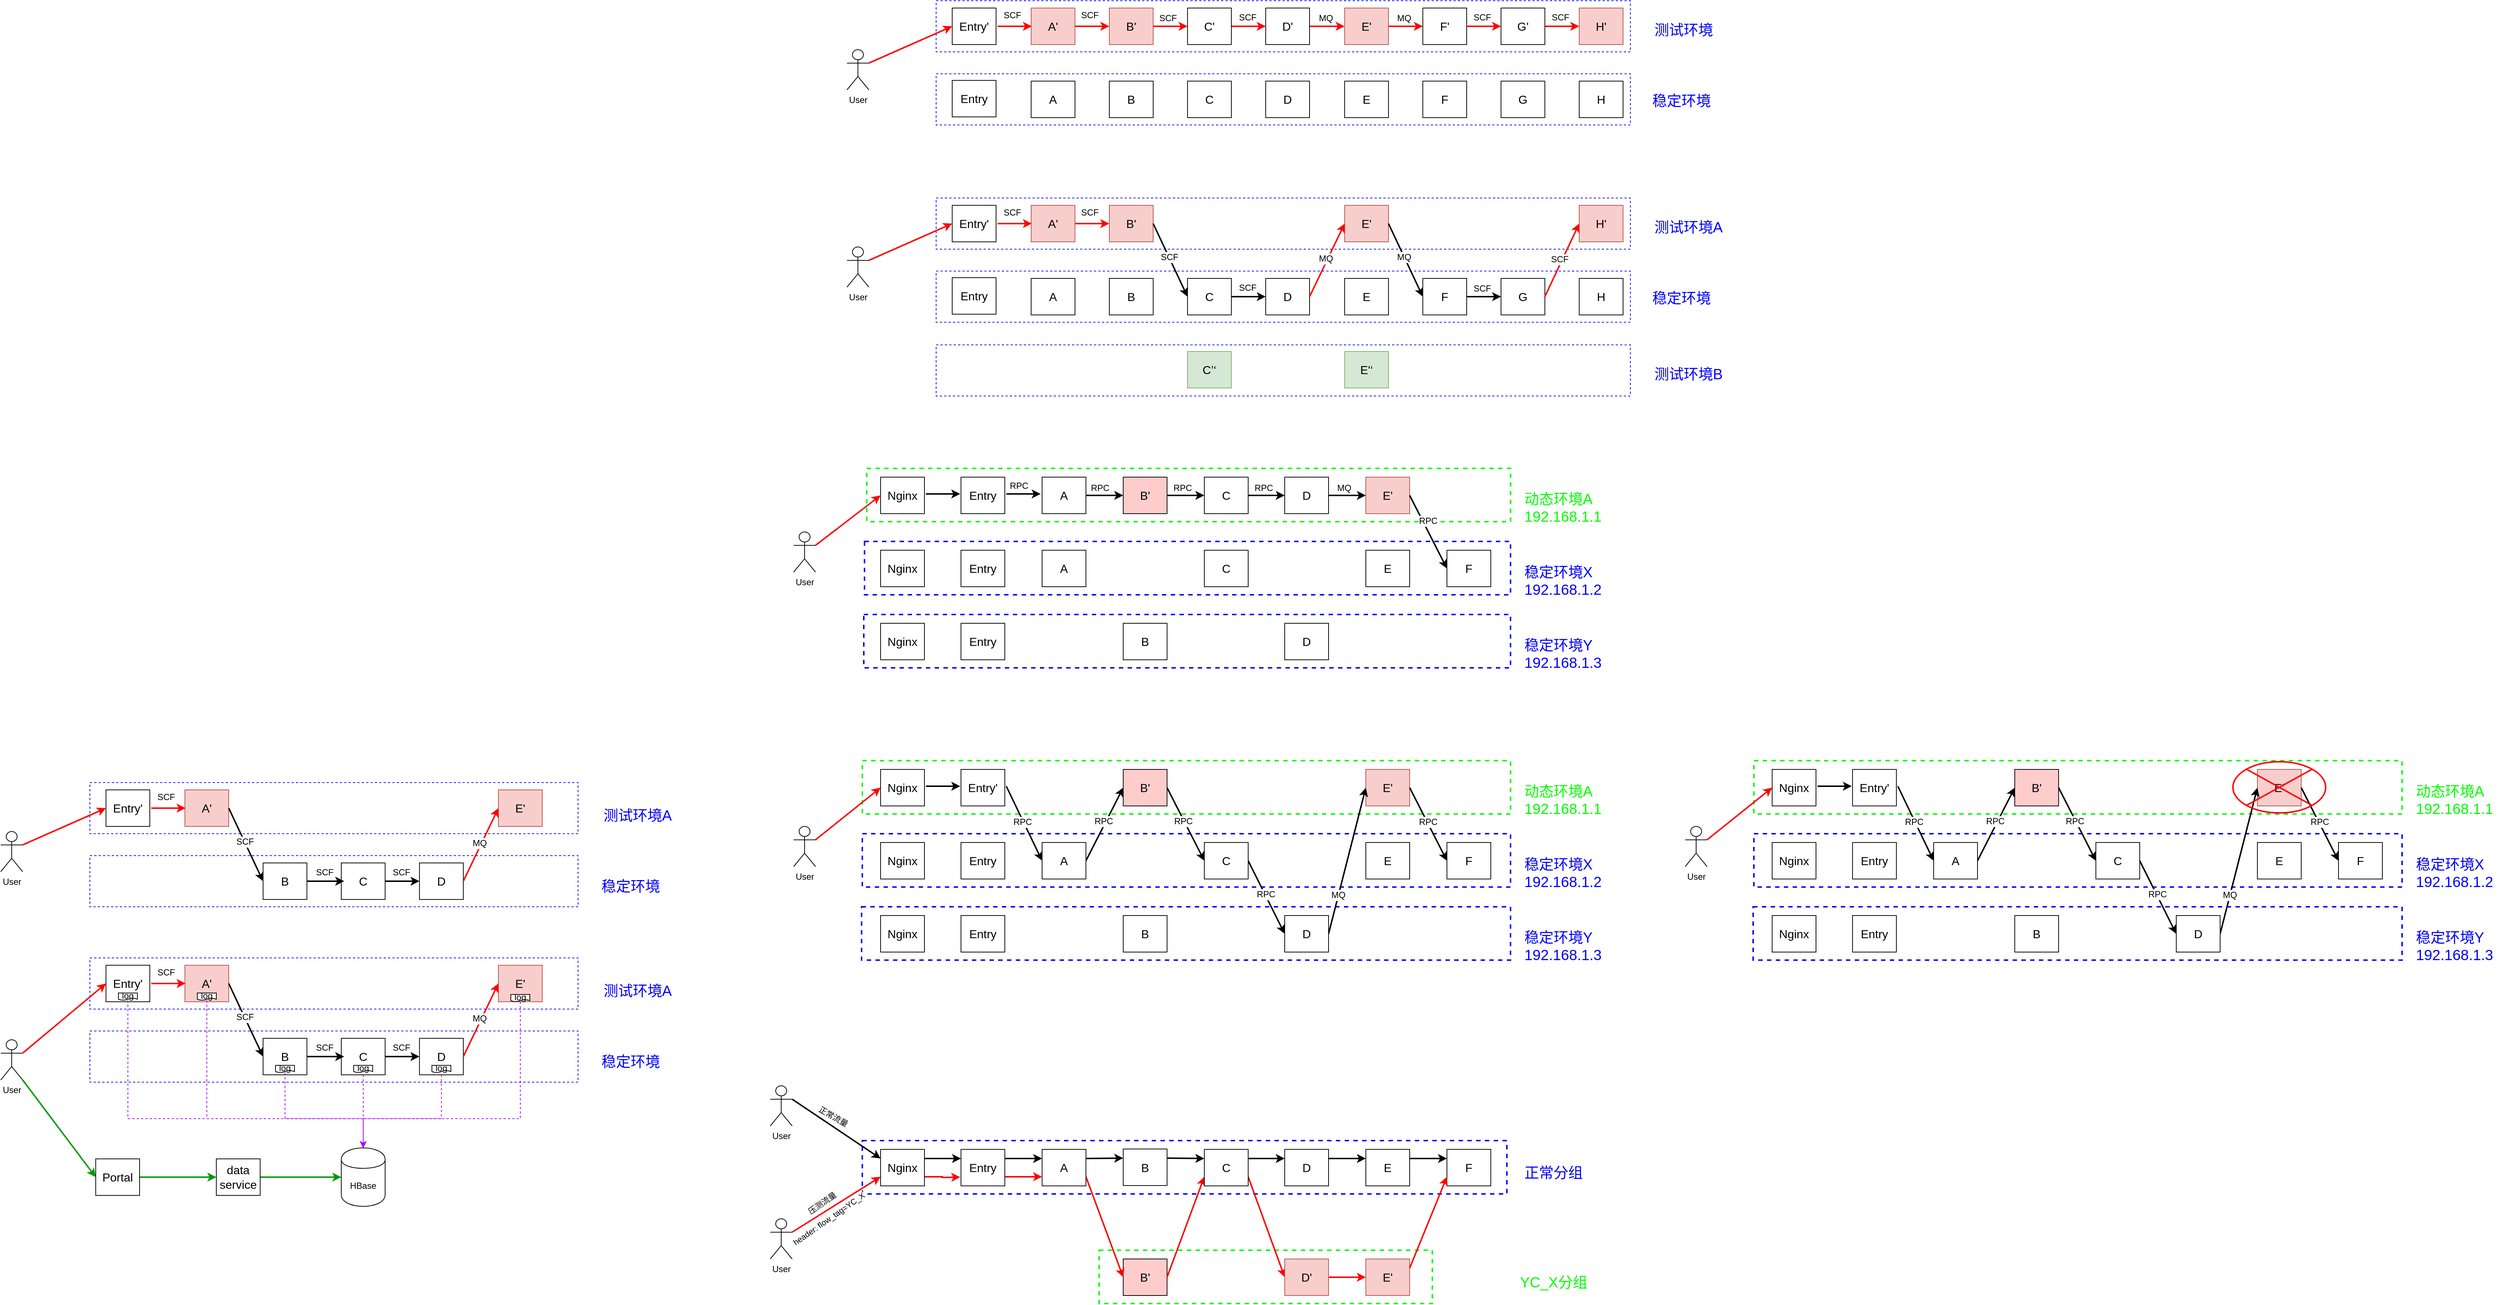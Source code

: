 <mxfile version="14.9.5" type="github">
  <diagram id="69ZBSbvt9rLcG2RWasq9" name="Page-1">
    <mxGraphModel dx="2780" dy="1022" grid="0" gridSize="10" guides="1" tooltips="1" connect="1" arrows="1" fold="1" page="0" pageScale="1" pageWidth="827" pageHeight="1169" math="0" shadow="0">
      <root>
        <mxCell id="0" />
        <mxCell id="1" parent="0" />
        <mxCell id="NZ3rb0n9lh6HmZGsMA7C-2" value="" style="rounded=0;whiteSpace=wrap;html=1;dashed=1;fillColor=none;strokeWidth=2;strokeColor=#00FF00;" parent="1" vertex="1">
          <mxGeometry x="999" y="990" width="887" height="73" as="geometry" />
        </mxCell>
        <mxCell id="BMpbifH7xYJ6WvZXKeA3-86" value="" style="rounded=0;whiteSpace=wrap;html=1;dashed=1;fillColor=none;strokeColor=#0000FF;strokeWidth=2;" parent="1" vertex="1">
          <mxGeometry x="-221" y="1090" width="887" height="73" as="geometry" />
        </mxCell>
        <mxCell id="eUdeMMIKcvTrbhibWo2s-39" value="" style="rounded=0;whiteSpace=wrap;html=1;dashed=1;fillColor=none;strokeColor=#0000FF;" parent="1" vertex="1">
          <mxGeometry x="-120" y="320" width="950" height="70" as="geometry" />
        </mxCell>
        <mxCell id="FcNUhbHKTN_N1aKMLd48-30" value="" style="rounded=0;whiteSpace=wrap;html=1;dashed=1;fillColor=none;strokeColor=#0000FF;" parent="1" vertex="1">
          <mxGeometry x="-120" y="50" width="950" height="70" as="geometry" />
        </mxCell>
        <mxCell id="eUdeMMIKcvTrbhibWo2s-38" value="" style="rounded=0;whiteSpace=wrap;html=1;dashed=1;fillColor=none;strokeColor=#0000FF;" parent="1" vertex="1">
          <mxGeometry x="-120" y="220" width="950" height="70" as="geometry" />
        </mxCell>
        <mxCell id="eUdeMMIKcvTrbhibWo2s-1" value="&lt;font style=&quot;font-size: 16px&quot;&gt;A&lt;/font&gt;" style="rounded=0;whiteSpace=wrap;html=1;" parent="1" vertex="1">
          <mxGeometry x="10" y="330" width="60" height="50" as="geometry" />
        </mxCell>
        <mxCell id="eUdeMMIKcvTrbhibWo2s-2" value="&lt;font style=&quot;font-size: 16px&quot;&gt;B&lt;/font&gt;" style="rounded=0;whiteSpace=wrap;html=1;" parent="1" vertex="1">
          <mxGeometry x="117" y="330" width="60" height="50" as="geometry" />
        </mxCell>
        <mxCell id="eUdeMMIKcvTrbhibWo2s-22" style="edgeStyle=orthogonalEdgeStyle;rounded=0;orthogonalLoop=1;jettySize=auto;html=1;exitX=1;exitY=0.5;exitDx=0;exitDy=0;entryX=0;entryY=0.5;entryDx=0;entryDy=0;strokeWidth=2;" parent="1" source="eUdeMMIKcvTrbhibWo2s-3" target="eUdeMMIKcvTrbhibWo2s-4" edge="1">
          <mxGeometry relative="1" as="geometry" />
        </mxCell>
        <mxCell id="eUdeMMIKcvTrbhibWo2s-30" value="SCF" style="text;html=1;resizable=0;points=[];align=center;verticalAlign=middle;labelBackgroundColor=#ffffff;" parent="eUdeMMIKcvTrbhibWo2s-22" vertex="1" connectable="0">
          <mxGeometry x="-0.149" y="4" relative="1" as="geometry">
            <mxPoint x="1.5" y="-8" as="offset" />
          </mxGeometry>
        </mxCell>
        <mxCell id="eUdeMMIKcvTrbhibWo2s-3" value="&lt;span style=&quot;font-size: 16px&quot;&gt;C&lt;/span&gt;" style="rounded=0;whiteSpace=wrap;html=1;" parent="1" vertex="1">
          <mxGeometry x="224" y="330" width="60" height="50" as="geometry" />
        </mxCell>
        <mxCell id="eUdeMMIKcvTrbhibWo2s-4" value="&lt;span style=&quot;font-size: 16px&quot;&gt;D&lt;/span&gt;" style="rounded=0;whiteSpace=wrap;html=1;" parent="1" vertex="1">
          <mxGeometry x="331" y="330" width="60" height="50" as="geometry" />
        </mxCell>
        <mxCell id="eUdeMMIKcvTrbhibWo2s-5" value="&lt;font style=&quot;font-size: 16px&quot;&gt;E&lt;/font&gt;" style="rounded=0;whiteSpace=wrap;html=1;" parent="1" vertex="1">
          <mxGeometry x="439" y="330" width="60" height="50" as="geometry" />
        </mxCell>
        <mxCell id="eUdeMMIKcvTrbhibWo2s-6" value="&lt;font style=&quot;font-size: 16px&quot;&gt;F&lt;/font&gt;" style="rounded=0;whiteSpace=wrap;html=1;" parent="1" vertex="1">
          <mxGeometry x="546" y="330" width="60" height="50" as="geometry" />
        </mxCell>
        <mxCell id="eUdeMMIKcvTrbhibWo2s-7" value="&lt;font style=&quot;font-size: 16px&quot;&gt;G&lt;/font&gt;" style="rounded=0;whiteSpace=wrap;html=1;" parent="1" vertex="1">
          <mxGeometry x="653" y="330" width="60" height="50" as="geometry" />
        </mxCell>
        <mxCell id="eUdeMMIKcvTrbhibWo2s-11" value="&lt;span style=&quot;font-size: 16px&quot;&gt;H&lt;/span&gt;" style="rounded=0;whiteSpace=wrap;html=1;" parent="1" vertex="1">
          <mxGeometry x="760" y="330" width="60" height="50" as="geometry" />
        </mxCell>
        <mxCell id="eUdeMMIKcvTrbhibWo2s-20" style="edgeStyle=orthogonalEdgeStyle;rounded=0;orthogonalLoop=1;jettySize=auto;html=1;exitX=1;exitY=0.5;exitDx=0;exitDy=0;entryX=0;entryY=0.5;entryDx=0;entryDy=0;strokeColor=#FF0000;strokeWidth=2;" parent="1" source="eUdeMMIKcvTrbhibWo2s-12" target="eUdeMMIKcvTrbhibWo2s-13" edge="1">
          <mxGeometry relative="1" as="geometry" />
        </mxCell>
        <mxCell id="eUdeMMIKcvTrbhibWo2s-28" value="SCF" style="text;html=1;resizable=0;points=[];align=center;verticalAlign=middle;labelBackgroundColor=#ffffff;" parent="eUdeMMIKcvTrbhibWo2s-20" vertex="1" connectable="0">
          <mxGeometry x="-0.064" relative="1" as="geometry">
            <mxPoint x="-2" y="-15" as="offset" />
          </mxGeometry>
        </mxCell>
        <mxCell id="eUdeMMIKcvTrbhibWo2s-12" value="&lt;font style=&quot;font-size: 16px&quot;&gt;A&#39;&lt;/font&gt;" style="rounded=0;whiteSpace=wrap;html=1;fillColor=#f8cecc;strokeColor=#b85450;" parent="1" vertex="1">
          <mxGeometry x="10" y="230" width="60" height="50" as="geometry" />
        </mxCell>
        <mxCell id="eUdeMMIKcvTrbhibWo2s-13" value="&lt;font style=&quot;font-size: 16px&quot;&gt;B&#39;&lt;/font&gt;" style="rounded=0;whiteSpace=wrap;html=1;fillColor=#f8cecc;strokeColor=#b85450;" parent="1" vertex="1">
          <mxGeometry x="117" y="230" width="60" height="50" as="geometry" />
        </mxCell>
        <mxCell id="eUdeMMIKcvTrbhibWo2s-16" value="&lt;font style=&quot;font-size: 16px&quot;&gt;E&#39;&lt;/font&gt;" style="rounded=0;whiteSpace=wrap;html=1;fillColor=#f8cecc;strokeColor=#b85450;" parent="1" vertex="1">
          <mxGeometry x="439" y="230" width="60" height="50" as="geometry" />
        </mxCell>
        <mxCell id="eUdeMMIKcvTrbhibWo2s-19" value="&lt;span style=&quot;font-size: 16px&quot;&gt;H&#39;&lt;/span&gt;" style="rounded=0;whiteSpace=wrap;html=1;fillColor=#f8cecc;strokeColor=#b85450;" parent="1" vertex="1">
          <mxGeometry x="760" y="230" width="60" height="50" as="geometry" />
        </mxCell>
        <mxCell id="eUdeMMIKcvTrbhibWo2s-21" value="" style="endArrow=classic;html=1;exitX=1;exitY=0.5;exitDx=0;exitDy=0;entryX=0;entryY=0.5;entryDx=0;entryDy=0;strokeWidth=2;" parent="1" source="eUdeMMIKcvTrbhibWo2s-13" target="eUdeMMIKcvTrbhibWo2s-3" edge="1">
          <mxGeometry width="50" height="50" relative="1" as="geometry">
            <mxPoint x="240" y="540" as="sourcePoint" />
            <mxPoint x="220" y="350" as="targetPoint" />
          </mxGeometry>
        </mxCell>
        <mxCell id="eUdeMMIKcvTrbhibWo2s-29" value="SCF" style="text;html=1;resizable=0;points=[];align=center;verticalAlign=middle;labelBackgroundColor=#ffffff;" parent="eUdeMMIKcvTrbhibWo2s-21" vertex="1" connectable="0">
          <mxGeometry x="-0.077" relative="1" as="geometry">
            <mxPoint as="offset" />
          </mxGeometry>
        </mxCell>
        <mxCell id="eUdeMMIKcvTrbhibWo2s-24" value="" style="endArrow=classic;html=1;strokeColor=#FF0000;strokeWidth=2;exitX=1;exitY=0.5;exitDx=0;exitDy=0;entryX=0;entryY=0.5;entryDx=0;entryDy=0;" parent="1" source="eUdeMMIKcvTrbhibWo2s-4" target="eUdeMMIKcvTrbhibWo2s-16" edge="1">
          <mxGeometry width="50" height="50" relative="1" as="geometry">
            <mxPoint x="340" y="490" as="sourcePoint" />
            <mxPoint x="390" y="440" as="targetPoint" />
          </mxGeometry>
        </mxCell>
        <mxCell id="eUdeMMIKcvTrbhibWo2s-31" value="MQ" style="text;html=1;resizable=0;points=[];align=center;verticalAlign=middle;labelBackgroundColor=#ffffff;" parent="eUdeMMIKcvTrbhibWo2s-24" vertex="1" connectable="0">
          <mxGeometry x="0.017" y="3" relative="1" as="geometry">
            <mxPoint as="offset" />
          </mxGeometry>
        </mxCell>
        <mxCell id="eUdeMMIKcvTrbhibWo2s-25" value="" style="endArrow=classic;html=1;exitX=1;exitY=0.5;exitDx=0;exitDy=0;entryX=0;entryY=0.5;entryDx=0;entryDy=0;strokeWidth=2;" parent="1" source="eUdeMMIKcvTrbhibWo2s-16" target="eUdeMMIKcvTrbhibWo2s-6" edge="1">
          <mxGeometry width="50" height="50" relative="1" as="geometry">
            <mxPoint x="187" y="265" as="sourcePoint" />
            <mxPoint x="234" y="365" as="targetPoint" />
          </mxGeometry>
        </mxCell>
        <mxCell id="eUdeMMIKcvTrbhibWo2s-32" value="MQ" style="text;html=1;resizable=0;points=[];align=center;verticalAlign=middle;labelBackgroundColor=#ffffff;" parent="eUdeMMIKcvTrbhibWo2s-25" vertex="1" connectable="0">
          <mxGeometry x="-0.092" y="-1" relative="1" as="geometry">
            <mxPoint as="offset" />
          </mxGeometry>
        </mxCell>
        <mxCell id="eUdeMMIKcvTrbhibWo2s-26" style="edgeStyle=orthogonalEdgeStyle;rounded=0;orthogonalLoop=1;jettySize=auto;html=1;exitX=1;exitY=0.5;exitDx=0;exitDy=0;entryX=0;entryY=0.5;entryDx=0;entryDy=0;strokeWidth=2;" parent="1" source="eUdeMMIKcvTrbhibWo2s-6" target="eUdeMMIKcvTrbhibWo2s-7" edge="1">
          <mxGeometry relative="1" as="geometry">
            <mxPoint x="294" y="365" as="sourcePoint" />
            <mxPoint x="341" y="365" as="targetPoint" />
          </mxGeometry>
        </mxCell>
        <mxCell id="eUdeMMIKcvTrbhibWo2s-27" value="" style="endArrow=classic;html=1;strokeColor=#FF0000;strokeWidth=2;exitX=1;exitY=0.5;exitDx=0;exitDy=0;entryX=0;entryY=0.5;entryDx=0;entryDy=0;" parent="1" source="eUdeMMIKcvTrbhibWo2s-7" target="eUdeMMIKcvTrbhibWo2s-19" edge="1">
          <mxGeometry width="50" height="50" relative="1" as="geometry">
            <mxPoint x="401" y="365" as="sourcePoint" />
            <mxPoint x="449" y="265" as="targetPoint" />
          </mxGeometry>
        </mxCell>
        <mxCell id="eUdeMMIKcvTrbhibWo2s-35" value="SCF" style="text;html=1;resizable=0;points=[];align=center;verticalAlign=middle;labelBackgroundColor=#ffffff;" parent="eUdeMMIKcvTrbhibWo2s-27" vertex="1" connectable="0">
          <mxGeometry x="-0.011" y="4" relative="1" as="geometry">
            <mxPoint as="offset" />
          </mxGeometry>
        </mxCell>
        <mxCell id="eUdeMMIKcvTrbhibWo2s-34" value="SCF" style="text;html=1;resizable=0;points=[];align=center;verticalAlign=middle;labelBackgroundColor=#ffffff;" parent="1" vertex="1" connectable="0">
          <mxGeometry x="625" y="352" as="geometry">
            <mxPoint x="1.5" y="-8" as="offset" />
          </mxGeometry>
        </mxCell>
        <mxCell id="eUdeMMIKcvTrbhibWo2s-36" value="&lt;font style=&quot;font-size: 20px&quot; color=&quot;#0000ff&quot;&gt;测试环境A&lt;/font&gt;" style="text;html=1;resizable=0;points=[];autosize=1;align=left;verticalAlign=top;spacingTop=-4;" parent="1" vertex="1">
          <mxGeometry x="861" y="245" width="110" height="20" as="geometry" />
        </mxCell>
        <mxCell id="eUdeMMIKcvTrbhibWo2s-37" value="&lt;font style=&quot;font-size: 20px&quot; color=&quot;#0000ff&quot;&gt;稳定环境&lt;/font&gt;" style="text;html=1;resizable=0;points=[];autosize=1;align=left;verticalAlign=top;spacingTop=-4;" parent="1" vertex="1">
          <mxGeometry x="858" y="342" width="100" height="20" as="geometry" />
        </mxCell>
        <mxCell id="eUdeMMIKcvTrbhibWo2s-43" value="User" style="shape=umlActor;verticalLabelPosition=bottom;labelBackgroundColor=#ffffff;verticalAlign=top;html=1;outlineConnect=0;fillColor=none;" parent="1" vertex="1">
          <mxGeometry x="-242" y="287" width="30" height="55" as="geometry" />
        </mxCell>
        <mxCell id="eUdeMMIKcvTrbhibWo2s-47" style="edgeStyle=orthogonalEdgeStyle;rounded=0;orthogonalLoop=1;jettySize=auto;html=1;exitX=1;exitY=0.5;exitDx=0;exitDy=0;entryX=0;entryY=0.5;entryDx=0;entryDy=0;strokeColor=#FF0000;strokeWidth=2;" parent="1" edge="1">
          <mxGeometry relative="1" as="geometry">
            <mxPoint x="-36" y="255" as="sourcePoint" />
            <mxPoint x="11" y="255" as="targetPoint" />
          </mxGeometry>
        </mxCell>
        <mxCell id="eUdeMMIKcvTrbhibWo2s-48" value="SCF" style="text;html=1;resizable=0;points=[];align=center;verticalAlign=middle;labelBackgroundColor=#ffffff;" parent="eUdeMMIKcvTrbhibWo2s-47" vertex="1" connectable="0">
          <mxGeometry x="-0.064" relative="1" as="geometry">
            <mxPoint x="-2" y="-15" as="offset" />
          </mxGeometry>
        </mxCell>
        <mxCell id="eUdeMMIKcvTrbhibWo2s-49" value="&lt;font style=&quot;font-size: 16px&quot;&gt;Entry&#39;&lt;/font&gt;" style="rounded=0;whiteSpace=wrap;html=1;" parent="1" vertex="1">
          <mxGeometry x="-98" y="230" width="60" height="50" as="geometry" />
        </mxCell>
        <mxCell id="eUdeMMIKcvTrbhibWo2s-52" value="&lt;font style=&quot;font-size: 16px&quot;&gt;Entry&lt;/font&gt;" style="rounded=0;whiteSpace=wrap;html=1;" parent="1" vertex="1">
          <mxGeometry x="-98" y="329" width="60" height="50" as="geometry" />
        </mxCell>
        <mxCell id="eUdeMMIKcvTrbhibWo2s-53" value="" style="endArrow=classic;html=1;strokeColor=#FF0000;strokeWidth=2;entryX=0;entryY=0.5;entryDx=0;entryDy=0;exitX=1;exitY=0.333;exitDx=0;exitDy=0;exitPerimeter=0;" parent="1" source="eUdeMMIKcvTrbhibWo2s-43" target="eUdeMMIKcvTrbhibWo2s-49" edge="1">
          <mxGeometry width="50" height="50" relative="1" as="geometry">
            <mxPoint x="-170" y="260" as="sourcePoint" />
            <mxPoint x="-250" y="480" as="targetPoint" />
          </mxGeometry>
        </mxCell>
        <mxCell id="FcNUhbHKTN_N1aKMLd48-1" value="" style="rounded=0;whiteSpace=wrap;html=1;dashed=1;fillColor=none;strokeColor=#0000FF;" parent="1" vertex="1">
          <mxGeometry x="-120" y="-50" width="950" height="70" as="geometry" />
        </mxCell>
        <mxCell id="FcNUhbHKTN_N1aKMLd48-2" value="&lt;font style=&quot;font-size: 16px&quot;&gt;A&lt;/font&gt;" style="rounded=0;whiteSpace=wrap;html=1;" parent="1" vertex="1">
          <mxGeometry x="10" y="60" width="60" height="50" as="geometry" />
        </mxCell>
        <mxCell id="FcNUhbHKTN_N1aKMLd48-3" value="&lt;font style=&quot;font-size: 16px&quot;&gt;B&lt;/font&gt;" style="rounded=0;whiteSpace=wrap;html=1;" parent="1" vertex="1">
          <mxGeometry x="117" y="60" width="60" height="50" as="geometry" />
        </mxCell>
        <mxCell id="FcNUhbHKTN_N1aKMLd48-6" value="&lt;span style=&quot;font-size: 16px&quot;&gt;C&lt;/span&gt;" style="rounded=0;whiteSpace=wrap;html=1;" parent="1" vertex="1">
          <mxGeometry x="224" y="60" width="60" height="50" as="geometry" />
        </mxCell>
        <mxCell id="FcNUhbHKTN_N1aKMLd48-7" value="&lt;span style=&quot;font-size: 16px&quot;&gt;D&lt;/span&gt;" style="rounded=0;whiteSpace=wrap;html=1;" parent="1" vertex="1">
          <mxGeometry x="331" y="60" width="60" height="50" as="geometry" />
        </mxCell>
        <mxCell id="FcNUhbHKTN_N1aKMLd48-8" value="&lt;font style=&quot;font-size: 16px&quot;&gt;E&lt;/font&gt;" style="rounded=0;whiteSpace=wrap;html=1;" parent="1" vertex="1">
          <mxGeometry x="439" y="60" width="60" height="50" as="geometry" />
        </mxCell>
        <mxCell id="FcNUhbHKTN_N1aKMLd48-9" value="&lt;font style=&quot;font-size: 16px&quot;&gt;F&lt;/font&gt;" style="rounded=0;whiteSpace=wrap;html=1;" parent="1" vertex="1">
          <mxGeometry x="546" y="60" width="60" height="50" as="geometry" />
        </mxCell>
        <mxCell id="FcNUhbHKTN_N1aKMLd48-10" value="&lt;font style=&quot;font-size: 16px&quot;&gt;G&lt;/font&gt;" style="rounded=0;whiteSpace=wrap;html=1;" parent="1" vertex="1">
          <mxGeometry x="653" y="60" width="60" height="50" as="geometry" />
        </mxCell>
        <mxCell id="FcNUhbHKTN_N1aKMLd48-11" value="&lt;span style=&quot;font-size: 16px&quot;&gt;H&lt;/span&gt;" style="rounded=0;whiteSpace=wrap;html=1;" parent="1" vertex="1">
          <mxGeometry x="760" y="60" width="60" height="50" as="geometry" />
        </mxCell>
        <mxCell id="FcNUhbHKTN_N1aKMLd48-12" style="edgeStyle=orthogonalEdgeStyle;rounded=0;orthogonalLoop=1;jettySize=auto;html=1;exitX=1;exitY=0.5;exitDx=0;exitDy=0;entryX=0;entryY=0.5;entryDx=0;entryDy=0;strokeColor=#FF0000;strokeWidth=2;" parent="1" source="FcNUhbHKTN_N1aKMLd48-14" target="FcNUhbHKTN_N1aKMLd48-15" edge="1">
          <mxGeometry relative="1" as="geometry" />
        </mxCell>
        <mxCell id="FcNUhbHKTN_N1aKMLd48-13" value="SCF" style="text;html=1;resizable=0;points=[];align=center;verticalAlign=middle;labelBackgroundColor=#ffffff;" parent="FcNUhbHKTN_N1aKMLd48-12" vertex="1" connectable="0">
          <mxGeometry x="-0.064" relative="1" as="geometry">
            <mxPoint x="-2" y="-15" as="offset" />
          </mxGeometry>
        </mxCell>
        <mxCell id="FcNUhbHKTN_N1aKMLd48-14" value="&lt;font style=&quot;font-size: 16px&quot;&gt;A&#39;&lt;/font&gt;" style="rounded=0;whiteSpace=wrap;html=1;fillColor=#f8cecc;strokeColor=#b85450;" parent="1" vertex="1">
          <mxGeometry x="10" y="-40" width="60" height="50" as="geometry" />
        </mxCell>
        <mxCell id="FcNUhbHKTN_N1aKMLd48-15" value="&lt;font style=&quot;font-size: 16px&quot;&gt;B&#39;&lt;/font&gt;" style="rounded=0;whiteSpace=wrap;html=1;fillColor=#f8cecc;strokeColor=#b85450;" parent="1" vertex="1">
          <mxGeometry x="117" y="-40" width="60" height="50" as="geometry" />
        </mxCell>
        <mxCell id="FcNUhbHKTN_N1aKMLd48-16" value="&lt;font style=&quot;font-size: 16px&quot;&gt;E&#39;&lt;/font&gt;" style="rounded=0;whiteSpace=wrap;html=1;fillColor=#f8cecc;strokeColor=#b85450;" parent="1" vertex="1">
          <mxGeometry x="439" y="-40" width="60" height="50" as="geometry" />
        </mxCell>
        <mxCell id="FcNUhbHKTN_N1aKMLd48-17" value="&lt;span style=&quot;font-size: 16px&quot;&gt;H&#39;&lt;/span&gt;" style="rounded=0;whiteSpace=wrap;html=1;fillColor=#f8cecc;strokeColor=#b85450;" parent="1" vertex="1">
          <mxGeometry x="760" y="-40" width="60" height="50" as="geometry" />
        </mxCell>
        <mxCell id="FcNUhbHKTN_N1aKMLd48-18" value="" style="endArrow=classic;html=1;exitX=1;exitY=0.5;exitDx=0;exitDy=0;entryX=0;entryY=0.5;entryDx=0;entryDy=0;strokeWidth=2;strokeColor=#FF0000;" parent="1" source="FcNUhbHKTN_N1aKMLd48-15" target="FcNUhbHKTN_N1aKMLd48-39" edge="1">
          <mxGeometry width="50" height="50" relative="1" as="geometry">
            <mxPoint x="240" y="270" as="sourcePoint" />
            <mxPoint x="220" y="80" as="targetPoint" />
          </mxGeometry>
        </mxCell>
        <mxCell id="FcNUhbHKTN_N1aKMLd48-19" value="SCF" style="text;html=1;resizable=0;points=[];align=center;verticalAlign=middle;labelBackgroundColor=#ffffff;" parent="FcNUhbHKTN_N1aKMLd48-18" vertex="1" connectable="0">
          <mxGeometry x="-0.077" relative="1" as="geometry">
            <mxPoint x="-2" y="-11" as="offset" />
          </mxGeometry>
        </mxCell>
        <mxCell id="FcNUhbHKTN_N1aKMLd48-20" value="" style="endArrow=classic;html=1;strokeColor=#FF0000;strokeWidth=2;exitX=1;exitY=0.5;exitDx=0;exitDy=0;entryX=0;entryY=0.5;entryDx=0;entryDy=0;" parent="1" source="FcNUhbHKTN_N1aKMLd48-40" target="FcNUhbHKTN_N1aKMLd48-16" edge="1">
          <mxGeometry width="50" height="50" relative="1" as="geometry">
            <mxPoint x="340" y="220" as="sourcePoint" />
            <mxPoint x="390" y="170" as="targetPoint" />
          </mxGeometry>
        </mxCell>
        <mxCell id="FcNUhbHKTN_N1aKMLd48-21" value="MQ" style="text;html=1;resizable=0;points=[];align=center;verticalAlign=middle;labelBackgroundColor=#ffffff;" parent="FcNUhbHKTN_N1aKMLd48-20" vertex="1" connectable="0">
          <mxGeometry x="0.017" y="3" relative="1" as="geometry">
            <mxPoint x="-3" y="-8" as="offset" />
          </mxGeometry>
        </mxCell>
        <mxCell id="FcNUhbHKTN_N1aKMLd48-22" value="" style="endArrow=classic;html=1;exitX=1;exitY=0.5;exitDx=0;exitDy=0;entryX=0;entryY=0.5;entryDx=0;entryDy=0;strokeWidth=2;strokeColor=#FF0000;" parent="1" source="FcNUhbHKTN_N1aKMLd48-16" target="FcNUhbHKTN_N1aKMLd48-41" edge="1">
          <mxGeometry width="50" height="50" relative="1" as="geometry">
            <mxPoint x="187" y="-5" as="sourcePoint" />
            <mxPoint x="234" y="95" as="targetPoint" />
          </mxGeometry>
        </mxCell>
        <mxCell id="FcNUhbHKTN_N1aKMLd48-23" value="MQ" style="text;html=1;resizable=0;points=[];align=center;verticalAlign=middle;labelBackgroundColor=#ffffff;" parent="FcNUhbHKTN_N1aKMLd48-22" vertex="1" connectable="0">
          <mxGeometry x="-0.092" y="-1" relative="1" as="geometry">
            <mxPoint x="-1" y="-12" as="offset" />
          </mxGeometry>
        </mxCell>
        <mxCell id="FcNUhbHKTN_N1aKMLd48-25" value="" style="endArrow=classic;html=1;strokeColor=#FF0000;strokeWidth=2;exitX=1;exitY=0.5;exitDx=0;exitDy=0;entryX=0;entryY=0.5;entryDx=0;entryDy=0;" parent="1" source="FcNUhbHKTN_N1aKMLd48-42" target="FcNUhbHKTN_N1aKMLd48-17" edge="1">
          <mxGeometry width="50" height="50" relative="1" as="geometry">
            <mxPoint x="401" y="95" as="sourcePoint" />
            <mxPoint x="449" y="-5" as="targetPoint" />
          </mxGeometry>
        </mxCell>
        <mxCell id="FcNUhbHKTN_N1aKMLd48-26" value="SCF" style="text;html=1;resizable=0;points=[];align=center;verticalAlign=middle;labelBackgroundColor=#ffffff;" parent="FcNUhbHKTN_N1aKMLd48-25" vertex="1" connectable="0">
          <mxGeometry x="-0.011" y="4" relative="1" as="geometry">
            <mxPoint x="-2" y="-8" as="offset" />
          </mxGeometry>
        </mxCell>
        <mxCell id="FcNUhbHKTN_N1aKMLd48-28" value="&lt;font style=&quot;font-size: 20px&quot; color=&quot;#0000ff&quot;&gt;测试环境&lt;/font&gt;" style="text;html=1;resizable=0;points=[];autosize=1;align=left;verticalAlign=top;spacingTop=-4;" parent="1" vertex="1">
          <mxGeometry x="861" y="-25" width="100" height="20" as="geometry" />
        </mxCell>
        <mxCell id="FcNUhbHKTN_N1aKMLd48-29" value="&lt;font style=&quot;font-size: 20px&quot; color=&quot;#0000ff&quot;&gt;稳定环境&lt;/font&gt;" style="text;html=1;resizable=0;points=[];autosize=1;align=left;verticalAlign=top;spacingTop=-4;" parent="1" vertex="1">
          <mxGeometry x="858" y="72" width="100" height="20" as="geometry" />
        </mxCell>
        <mxCell id="FcNUhbHKTN_N1aKMLd48-31" value="User" style="shape=umlActor;verticalLabelPosition=bottom;labelBackgroundColor=#ffffff;verticalAlign=top;html=1;outlineConnect=0;fillColor=none;" parent="1" vertex="1">
          <mxGeometry x="-242" y="17" width="30" height="55" as="geometry" />
        </mxCell>
        <mxCell id="FcNUhbHKTN_N1aKMLd48-32" style="edgeStyle=orthogonalEdgeStyle;rounded=0;orthogonalLoop=1;jettySize=auto;html=1;exitX=1;exitY=0.5;exitDx=0;exitDy=0;entryX=0;entryY=0.5;entryDx=0;entryDy=0;strokeColor=#FF0000;strokeWidth=2;" parent="1" edge="1">
          <mxGeometry relative="1" as="geometry">
            <mxPoint x="-36" y="-15" as="sourcePoint" />
            <mxPoint x="11" y="-15" as="targetPoint" />
          </mxGeometry>
        </mxCell>
        <mxCell id="FcNUhbHKTN_N1aKMLd48-33" value="SCF" style="text;html=1;resizable=0;points=[];align=center;verticalAlign=middle;labelBackgroundColor=#ffffff;" parent="FcNUhbHKTN_N1aKMLd48-32" vertex="1" connectable="0">
          <mxGeometry x="-0.064" relative="1" as="geometry">
            <mxPoint x="-2" y="-15" as="offset" />
          </mxGeometry>
        </mxCell>
        <mxCell id="FcNUhbHKTN_N1aKMLd48-34" value="&lt;font style=&quot;font-size: 16px&quot;&gt;Entry&#39;&lt;/font&gt;" style="rounded=0;whiteSpace=wrap;html=1;" parent="1" vertex="1">
          <mxGeometry x="-98" y="-40" width="60" height="50" as="geometry" />
        </mxCell>
        <mxCell id="FcNUhbHKTN_N1aKMLd48-35" value="&lt;font style=&quot;font-size: 16px&quot;&gt;Entry&lt;/font&gt;" style="rounded=0;whiteSpace=wrap;html=1;" parent="1" vertex="1">
          <mxGeometry x="-98" y="59" width="60" height="50" as="geometry" />
        </mxCell>
        <mxCell id="FcNUhbHKTN_N1aKMLd48-36" value="" style="endArrow=classic;html=1;strokeColor=#FF0000;strokeWidth=2;entryX=0;entryY=0.5;entryDx=0;entryDy=0;exitX=1;exitY=0.333;exitDx=0;exitDy=0;exitPerimeter=0;" parent="1" source="FcNUhbHKTN_N1aKMLd48-31" target="FcNUhbHKTN_N1aKMLd48-34" edge="1">
          <mxGeometry width="50" height="50" relative="1" as="geometry">
            <mxPoint x="-170" y="-10" as="sourcePoint" />
            <mxPoint x="-250" y="210" as="targetPoint" />
          </mxGeometry>
        </mxCell>
        <mxCell id="FcNUhbHKTN_N1aKMLd48-37" style="edgeStyle=orthogonalEdgeStyle;rounded=0;orthogonalLoop=1;jettySize=auto;html=1;exitX=1;exitY=0.5;exitDx=0;exitDy=0;entryX=0;entryY=0.5;entryDx=0;entryDy=0;strokeWidth=2;strokeColor=#FF0000;" parent="1" source="FcNUhbHKTN_N1aKMLd48-39" target="FcNUhbHKTN_N1aKMLd48-40" edge="1">
          <mxGeometry relative="1" as="geometry" />
        </mxCell>
        <mxCell id="FcNUhbHKTN_N1aKMLd48-38" value="SCF" style="text;html=1;resizable=0;points=[];align=center;verticalAlign=middle;labelBackgroundColor=#ffffff;" parent="FcNUhbHKTN_N1aKMLd48-37" vertex="1" connectable="0">
          <mxGeometry x="-0.149" y="4" relative="1" as="geometry">
            <mxPoint x="1.5" y="-8" as="offset" />
          </mxGeometry>
        </mxCell>
        <mxCell id="FcNUhbHKTN_N1aKMLd48-39" value="&lt;span style=&quot;font-size: 16px&quot;&gt;C&#39;&lt;/span&gt;" style="rounded=0;whiteSpace=wrap;html=1;" parent="1" vertex="1">
          <mxGeometry x="224" y="-40" width="60" height="50" as="geometry" />
        </mxCell>
        <mxCell id="FcNUhbHKTN_N1aKMLd48-40" value="&lt;span style=&quot;font-size: 16px&quot;&gt;D&#39;&lt;/span&gt;" style="rounded=0;whiteSpace=wrap;html=1;" parent="1" vertex="1">
          <mxGeometry x="331" y="-40" width="60" height="50" as="geometry" />
        </mxCell>
        <mxCell id="FcNUhbHKTN_N1aKMLd48-41" value="&lt;font style=&quot;font-size: 16px&quot;&gt;F&#39;&lt;/font&gt;" style="rounded=0;whiteSpace=wrap;html=1;" parent="1" vertex="1">
          <mxGeometry x="546" y="-40" width="60" height="50" as="geometry" />
        </mxCell>
        <mxCell id="FcNUhbHKTN_N1aKMLd48-42" value="&lt;font style=&quot;font-size: 16px&quot;&gt;G&#39;&lt;/font&gt;" style="rounded=0;whiteSpace=wrap;html=1;" parent="1" vertex="1">
          <mxGeometry x="653" y="-40" width="60" height="50" as="geometry" />
        </mxCell>
        <mxCell id="FcNUhbHKTN_N1aKMLd48-43" style="edgeStyle=orthogonalEdgeStyle;rounded=0;orthogonalLoop=1;jettySize=auto;html=1;exitX=1;exitY=0.5;exitDx=0;exitDy=0;entryX=0;entryY=0.5;entryDx=0;entryDy=0;strokeWidth=2;strokeColor=#FF0000;" parent="1" source="FcNUhbHKTN_N1aKMLd48-41" target="FcNUhbHKTN_N1aKMLd48-42" edge="1">
          <mxGeometry relative="1" as="geometry">
            <mxPoint x="294" y="-5" as="sourcePoint" />
            <mxPoint x="341" y="-5" as="targetPoint" />
          </mxGeometry>
        </mxCell>
        <mxCell id="FcNUhbHKTN_N1aKMLd48-44" value="SCF" style="text;html=1;resizable=0;points=[];align=center;verticalAlign=middle;labelBackgroundColor=#ffffff;direction=south;" parent="1" vertex="1" connectable="0">
          <mxGeometry x="625" y="-19" as="geometry">
            <mxPoint x="1.5" y="-8" as="offset" />
          </mxGeometry>
        </mxCell>
        <mxCell id="qF5JLNCXISUexSi5jr3T-1" value="" style="rounded=0;whiteSpace=wrap;html=1;dashed=1;fillColor=none;strokeColor=#0000FF;" parent="1" vertex="1">
          <mxGeometry x="-120" y="421" width="950" height="70" as="geometry" />
        </mxCell>
        <mxCell id="qF5JLNCXISUexSi5jr3T-12" value="&lt;font style=&quot;font-size: 20px&quot; color=&quot;#0000ff&quot;&gt;测试环境B&lt;/font&gt;" style="text;html=1;resizable=0;points=[];autosize=1;align=left;verticalAlign=top;spacingTop=-4;" parent="1" vertex="1">
          <mxGeometry x="861" y="446" width="110" height="20" as="geometry" />
        </mxCell>
        <mxCell id="qF5JLNCXISUexSi5jr3T-16" value="&lt;span style=&quot;font-size: 16px&quot;&gt;C’‘&lt;/span&gt;" style="rounded=0;whiteSpace=wrap;html=1;fillColor=#d5e8d4;strokeColor=#82b366;" parent="1" vertex="1">
          <mxGeometry x="224" y="430" width="60" height="50" as="geometry" />
        </mxCell>
        <mxCell id="qF5JLNCXISUexSi5jr3T-17" value="&lt;font style=&quot;font-size: 16px&quot;&gt;E&#39;‘&lt;/font&gt;" style="rounded=0;whiteSpace=wrap;html=1;fillColor=#d5e8d4;strokeColor=#82b366;" parent="1" vertex="1">
          <mxGeometry x="439" y="430" width="60" height="50" as="geometry" />
        </mxCell>
        <mxCell id="vhlOqCmI8paEedQ4tr9N-1" value="" style="rounded=0;whiteSpace=wrap;html=1;dashed=1;fillColor=none;strokeColor=#0000FF;" parent="1" vertex="1">
          <mxGeometry x="-1278" y="1120" width="668" height="70" as="geometry" />
        </mxCell>
        <mxCell id="vhlOqCmI8paEedQ4tr9N-2" value="" style="rounded=0;whiteSpace=wrap;html=1;dashed=1;fillColor=none;strokeColor=#0000FF;" parent="1" vertex="1">
          <mxGeometry x="-1278" y="1020" width="668" height="70" as="geometry" />
        </mxCell>
        <mxCell id="vhlOqCmI8paEedQ4tr9N-4" value="&lt;font style=&quot;font-size: 16px&quot;&gt;B&lt;/font&gt;" style="rounded=0;whiteSpace=wrap;html=1;" parent="1" vertex="1">
          <mxGeometry x="-1041" y="1130" width="60" height="50" as="geometry" />
        </mxCell>
        <mxCell id="vhlOqCmI8paEedQ4tr9N-5" style="edgeStyle=orthogonalEdgeStyle;rounded=0;orthogonalLoop=1;jettySize=auto;html=1;exitX=1;exitY=0.5;exitDx=0;exitDy=0;entryX=0;entryY=0.5;entryDx=0;entryDy=0;strokeWidth=2;" parent="1" source="vhlOqCmI8paEedQ4tr9N-7" target="vhlOqCmI8paEedQ4tr9N-8" edge="1">
          <mxGeometry relative="1" as="geometry" />
        </mxCell>
        <mxCell id="vhlOqCmI8paEedQ4tr9N-6" value="SCF" style="text;html=1;resizable=0;points=[];align=center;verticalAlign=middle;labelBackgroundColor=#ffffff;" parent="vhlOqCmI8paEedQ4tr9N-5" vertex="1" connectable="0">
          <mxGeometry x="-0.149" y="4" relative="1" as="geometry">
            <mxPoint x="1.5" y="-8" as="offset" />
          </mxGeometry>
        </mxCell>
        <mxCell id="vhlOqCmI8paEedQ4tr9N-7" value="&lt;span style=&quot;font-size: 16px&quot;&gt;C&lt;/span&gt;" style="rounded=0;whiteSpace=wrap;html=1;" parent="1" vertex="1">
          <mxGeometry x="-934" y="1130" width="60" height="50" as="geometry" />
        </mxCell>
        <mxCell id="vhlOqCmI8paEedQ4tr9N-8" value="&lt;span style=&quot;font-size: 16px&quot;&gt;D&lt;/span&gt;" style="rounded=0;whiteSpace=wrap;html=1;" parent="1" vertex="1">
          <mxGeometry x="-827" y="1130" width="60" height="50" as="geometry" />
        </mxCell>
        <mxCell id="vhlOqCmI8paEedQ4tr9N-15" value="&lt;font style=&quot;font-size: 16px&quot;&gt;A&#39;&lt;/font&gt;" style="rounded=0;whiteSpace=wrap;html=1;fillColor=#f8cecc;strokeColor=#b85450;" parent="1" vertex="1">
          <mxGeometry x="-1148" y="1030" width="60" height="50" as="geometry" />
        </mxCell>
        <mxCell id="vhlOqCmI8paEedQ4tr9N-17" value="&lt;font style=&quot;font-size: 16px&quot;&gt;E&#39;&lt;/font&gt;" style="rounded=0;whiteSpace=wrap;html=1;fillColor=#f8cecc;strokeColor=#b85450;" parent="1" vertex="1">
          <mxGeometry x="-719" y="1030" width="60" height="50" as="geometry" />
        </mxCell>
        <mxCell id="vhlOqCmI8paEedQ4tr9N-19" value="" style="endArrow=classic;html=1;exitX=1;exitY=0.5;exitDx=0;exitDy=0;entryX=0;entryY=0.5;entryDx=0;entryDy=0;strokeWidth=2;" parent="1" source="vhlOqCmI8paEedQ4tr9N-15" target="vhlOqCmI8paEedQ4tr9N-4" edge="1">
          <mxGeometry width="50" height="50" relative="1" as="geometry">
            <mxPoint x="-981" y="1055" as="sourcePoint" />
            <mxPoint x="-938" y="1150" as="targetPoint" />
          </mxGeometry>
        </mxCell>
        <mxCell id="vhlOqCmI8paEedQ4tr9N-20" value="SCF" style="text;html=1;resizable=0;points=[];align=center;verticalAlign=middle;labelBackgroundColor=#ffffff;" parent="vhlOqCmI8paEedQ4tr9N-19" vertex="1" connectable="0">
          <mxGeometry x="-0.077" relative="1" as="geometry">
            <mxPoint as="offset" />
          </mxGeometry>
        </mxCell>
        <mxCell id="vhlOqCmI8paEedQ4tr9N-21" value="" style="endArrow=classic;html=1;strokeColor=#FF0000;strokeWidth=2;exitX=1;exitY=0.5;exitDx=0;exitDy=0;entryX=0;entryY=0.5;entryDx=0;entryDy=0;" parent="1" source="vhlOqCmI8paEedQ4tr9N-8" target="vhlOqCmI8paEedQ4tr9N-17" edge="1">
          <mxGeometry width="50" height="50" relative="1" as="geometry">
            <mxPoint x="-818" y="1290" as="sourcePoint" />
            <mxPoint x="-768" y="1240" as="targetPoint" />
          </mxGeometry>
        </mxCell>
        <mxCell id="vhlOqCmI8paEedQ4tr9N-22" value="MQ" style="text;html=1;resizable=0;points=[];align=center;verticalAlign=middle;labelBackgroundColor=#ffffff;" parent="vhlOqCmI8paEedQ4tr9N-21" vertex="1" connectable="0">
          <mxGeometry x="0.017" y="3" relative="1" as="geometry">
            <mxPoint as="offset" />
          </mxGeometry>
        </mxCell>
        <mxCell id="vhlOqCmI8paEedQ4tr9N-29" value="&lt;font style=&quot;font-size: 20px&quot; color=&quot;#0000ff&quot;&gt;测试环境A&lt;/font&gt;" style="text;html=1;resizable=0;points=[];autosize=1;align=left;verticalAlign=top;spacingTop=-4;" parent="1" vertex="1">
          <mxGeometry x="-577" y="1050" width="110" height="20" as="geometry" />
        </mxCell>
        <mxCell id="vhlOqCmI8paEedQ4tr9N-30" value="&lt;font style=&quot;font-size: 20px&quot; color=&quot;#0000ff&quot;&gt;稳定环境&lt;/font&gt;" style="text;html=1;resizable=0;points=[];autosize=1;align=left;verticalAlign=top;spacingTop=-4;" parent="1" vertex="1">
          <mxGeometry x="-580" y="1147" width="100" height="20" as="geometry" />
        </mxCell>
        <mxCell id="vhlOqCmI8paEedQ4tr9N-31" value="User" style="shape=umlActor;verticalLabelPosition=bottom;labelBackgroundColor=#ffffff;verticalAlign=top;html=1;outlineConnect=0;fillColor=none;" parent="1" vertex="1">
          <mxGeometry x="-1400" y="1087" width="30" height="55" as="geometry" />
        </mxCell>
        <mxCell id="vhlOqCmI8paEedQ4tr9N-32" style="edgeStyle=orthogonalEdgeStyle;rounded=0;orthogonalLoop=1;jettySize=auto;html=1;exitX=1;exitY=0.5;exitDx=0;exitDy=0;entryX=0;entryY=0.5;entryDx=0;entryDy=0;strokeColor=#FF0000;strokeWidth=2;" parent="1" edge="1">
          <mxGeometry relative="1" as="geometry">
            <mxPoint x="-1194" y="1055" as="sourcePoint" />
            <mxPoint x="-1147" y="1055" as="targetPoint" />
          </mxGeometry>
        </mxCell>
        <mxCell id="vhlOqCmI8paEedQ4tr9N-33" value="SCF" style="text;html=1;resizable=0;points=[];align=center;verticalAlign=middle;labelBackgroundColor=#ffffff;" parent="vhlOqCmI8paEedQ4tr9N-32" vertex="1" connectable="0">
          <mxGeometry x="-0.064" relative="1" as="geometry">
            <mxPoint x="-2" y="-15" as="offset" />
          </mxGeometry>
        </mxCell>
        <mxCell id="vhlOqCmI8paEedQ4tr9N-34" value="&lt;font style=&quot;font-size: 16px&quot;&gt;Entry&#39;&lt;/font&gt;" style="rounded=0;whiteSpace=wrap;html=1;" parent="1" vertex="1">
          <mxGeometry x="-1256" y="1030" width="60" height="50" as="geometry" />
        </mxCell>
        <mxCell id="vhlOqCmI8paEedQ4tr9N-36" value="" style="endArrow=classic;html=1;strokeColor=#FF0000;strokeWidth=2;entryX=0;entryY=0.5;entryDx=0;entryDy=0;exitX=1;exitY=0.333;exitDx=0;exitDy=0;exitPerimeter=0;" parent="1" source="vhlOqCmI8paEedQ4tr9N-31" target="vhlOqCmI8paEedQ4tr9N-34" edge="1">
          <mxGeometry width="50" height="50" relative="1" as="geometry">
            <mxPoint x="-1328" y="1060" as="sourcePoint" />
            <mxPoint x="-1408" y="1280" as="targetPoint" />
          </mxGeometry>
        </mxCell>
        <mxCell id="vhlOqCmI8paEedQ4tr9N-42" style="edgeStyle=orthogonalEdgeStyle;rounded=0;orthogonalLoop=1;jettySize=auto;html=1;exitX=1;exitY=0.5;exitDx=0;exitDy=0;strokeWidth=2;" parent="1" source="vhlOqCmI8paEedQ4tr9N-4" edge="1">
          <mxGeometry relative="1" as="geometry">
            <mxPoint x="-864" y="1165" as="sourcePoint" />
            <mxPoint x="-930" y="1155" as="targetPoint" />
          </mxGeometry>
        </mxCell>
        <mxCell id="vhlOqCmI8paEedQ4tr9N-43" value="SCF" style="text;html=1;resizable=0;points=[];align=center;verticalAlign=middle;labelBackgroundColor=#ffffff;" parent="vhlOqCmI8paEedQ4tr9N-42" vertex="1" connectable="0">
          <mxGeometry x="-0.149" y="4" relative="1" as="geometry">
            <mxPoint x="1.5" y="-8" as="offset" />
          </mxGeometry>
        </mxCell>
        <mxCell id="vhlOqCmI8paEedQ4tr9N-44" value="" style="rounded=0;whiteSpace=wrap;html=1;dashed=1;fillColor=none;strokeColor=#0000FF;" parent="1" vertex="1">
          <mxGeometry x="-1278" y="1360" width="668" height="70" as="geometry" />
        </mxCell>
        <mxCell id="vhlOqCmI8paEedQ4tr9N-45" value="" style="rounded=0;whiteSpace=wrap;html=1;dashed=1;fillColor=none;strokeColor=#0000FF;" parent="1" vertex="1">
          <mxGeometry x="-1278" y="1260" width="668" height="70" as="geometry" />
        </mxCell>
        <mxCell id="vhlOqCmI8paEedQ4tr9N-46" value="&lt;font style=&quot;font-size: 16px&quot;&gt;B&lt;/font&gt;" style="rounded=0;whiteSpace=wrap;html=1;" parent="1" vertex="1">
          <mxGeometry x="-1041" y="1370" width="60" height="50" as="geometry" />
        </mxCell>
        <mxCell id="vhlOqCmI8paEedQ4tr9N-47" style="edgeStyle=orthogonalEdgeStyle;rounded=0;orthogonalLoop=1;jettySize=auto;html=1;exitX=1;exitY=0.5;exitDx=0;exitDy=0;entryX=0;entryY=0.5;entryDx=0;entryDy=0;strokeWidth=2;" parent="1" source="vhlOqCmI8paEedQ4tr9N-49" target="vhlOqCmI8paEedQ4tr9N-50" edge="1">
          <mxGeometry relative="1" as="geometry" />
        </mxCell>
        <mxCell id="vhlOqCmI8paEedQ4tr9N-48" value="SCF" style="text;html=1;resizable=0;points=[];align=center;verticalAlign=middle;labelBackgroundColor=#ffffff;" parent="vhlOqCmI8paEedQ4tr9N-47" vertex="1" connectable="0">
          <mxGeometry x="-0.149" y="4" relative="1" as="geometry">
            <mxPoint x="1.5" y="-8" as="offset" />
          </mxGeometry>
        </mxCell>
        <mxCell id="vhlOqCmI8paEedQ4tr9N-80" style="edgeStyle=orthogonalEdgeStyle;rounded=0;orthogonalLoop=1;jettySize=auto;html=1;entryX=0.5;entryY=0;entryDx=0;entryDy=0;dashed=1;strokeColor=#AA00FF;" parent="1" source="vhlOqCmI8paEedQ4tr9N-49" target="vhlOqCmI8paEedQ4tr9N-75" edge="1">
          <mxGeometry relative="1" as="geometry" />
        </mxCell>
        <mxCell id="vhlOqCmI8paEedQ4tr9N-49" value="&lt;span style=&quot;font-size: 16px&quot;&gt;C&lt;/span&gt;" style="rounded=0;whiteSpace=wrap;html=1;" parent="1" vertex="1">
          <mxGeometry x="-934" y="1370" width="60" height="50" as="geometry" />
        </mxCell>
        <mxCell id="vhlOqCmI8paEedQ4tr9N-81" style="edgeStyle=orthogonalEdgeStyle;rounded=0;orthogonalLoop=1;jettySize=auto;html=1;entryX=0.5;entryY=0;entryDx=0;entryDy=0;dashed=1;strokeColor=#AA00FF;" parent="1" source="vhlOqCmI8paEedQ4tr9N-50" target="vhlOqCmI8paEedQ4tr9N-75" edge="1">
          <mxGeometry relative="1" as="geometry">
            <Array as="points">
              <mxPoint x="-797" y="1480" />
              <mxPoint x="-904" y="1480" />
            </Array>
          </mxGeometry>
        </mxCell>
        <mxCell id="vhlOqCmI8paEedQ4tr9N-50" value="&lt;span style=&quot;font-size: 16px&quot;&gt;D&lt;/span&gt;" style="rounded=0;whiteSpace=wrap;html=1;" parent="1" vertex="1">
          <mxGeometry x="-827" y="1370" width="60" height="50" as="geometry" />
        </mxCell>
        <mxCell id="vhlOqCmI8paEedQ4tr9N-51" value="&lt;font style=&quot;font-size: 16px&quot;&gt;A&#39;&lt;/font&gt;" style="rounded=0;whiteSpace=wrap;html=1;fillColor=#f8cecc;strokeColor=#b85450;" parent="1" vertex="1">
          <mxGeometry x="-1148" y="1270" width="60" height="50" as="geometry" />
        </mxCell>
        <mxCell id="vhlOqCmI8paEedQ4tr9N-52" value="&lt;font style=&quot;font-size: 16px&quot;&gt;E&#39;&lt;/font&gt;" style="rounded=0;whiteSpace=wrap;html=1;fillColor=#f8cecc;strokeColor=#b85450;" parent="1" vertex="1">
          <mxGeometry x="-719" y="1270" width="60" height="50" as="geometry" />
        </mxCell>
        <mxCell id="vhlOqCmI8paEedQ4tr9N-53" value="" style="endArrow=classic;html=1;exitX=1;exitY=0.5;exitDx=0;exitDy=0;entryX=0;entryY=0.5;entryDx=0;entryDy=0;strokeWidth=2;" parent="1" source="vhlOqCmI8paEedQ4tr9N-51" target="vhlOqCmI8paEedQ4tr9N-46" edge="1">
          <mxGeometry width="50" height="50" relative="1" as="geometry">
            <mxPoint x="-981" y="1295" as="sourcePoint" />
            <mxPoint x="-938" y="1390" as="targetPoint" />
          </mxGeometry>
        </mxCell>
        <mxCell id="vhlOqCmI8paEedQ4tr9N-54" value="SCF" style="text;html=1;resizable=0;points=[];align=center;verticalAlign=middle;labelBackgroundColor=#ffffff;" parent="vhlOqCmI8paEedQ4tr9N-53" vertex="1" connectable="0">
          <mxGeometry x="-0.077" relative="1" as="geometry">
            <mxPoint as="offset" />
          </mxGeometry>
        </mxCell>
        <mxCell id="vhlOqCmI8paEedQ4tr9N-55" value="" style="endArrow=classic;html=1;strokeColor=#FF0000;strokeWidth=2;exitX=1;exitY=0.5;exitDx=0;exitDy=0;entryX=0;entryY=0.5;entryDx=0;entryDy=0;" parent="1" source="vhlOqCmI8paEedQ4tr9N-50" target="vhlOqCmI8paEedQ4tr9N-52" edge="1">
          <mxGeometry width="50" height="50" relative="1" as="geometry">
            <mxPoint x="-818" y="1530" as="sourcePoint" />
            <mxPoint x="-768" y="1480" as="targetPoint" />
          </mxGeometry>
        </mxCell>
        <mxCell id="vhlOqCmI8paEedQ4tr9N-56" value="MQ" style="text;html=1;resizable=0;points=[];align=center;verticalAlign=middle;labelBackgroundColor=#ffffff;" parent="vhlOqCmI8paEedQ4tr9N-55" vertex="1" connectable="0">
          <mxGeometry x="0.017" y="3" relative="1" as="geometry">
            <mxPoint as="offset" />
          </mxGeometry>
        </mxCell>
        <mxCell id="vhlOqCmI8paEedQ4tr9N-57" value="&lt;font style=&quot;font-size: 20px&quot; color=&quot;#0000ff&quot;&gt;测试环境A&lt;/font&gt;" style="text;html=1;resizable=0;points=[];autosize=1;align=left;verticalAlign=top;spacingTop=-4;" parent="1" vertex="1">
          <mxGeometry x="-577" y="1290" width="110" height="20" as="geometry" />
        </mxCell>
        <mxCell id="vhlOqCmI8paEedQ4tr9N-58" value="&lt;font style=&quot;font-size: 20px&quot; color=&quot;#0000ff&quot;&gt;稳定环境&lt;/font&gt;" style="text;html=1;resizable=0;points=[];autosize=1;align=left;verticalAlign=top;spacingTop=-4;" parent="1" vertex="1">
          <mxGeometry x="-580" y="1387" width="100" height="20" as="geometry" />
        </mxCell>
        <mxCell id="vhlOqCmI8paEedQ4tr9N-59" value="User" style="shape=umlActor;verticalLabelPosition=bottom;labelBackgroundColor=#ffffff;verticalAlign=top;html=1;outlineConnect=0;fillColor=none;" parent="1" vertex="1">
          <mxGeometry x="-1400" y="1372" width="30" height="55" as="geometry" />
        </mxCell>
        <mxCell id="vhlOqCmI8paEedQ4tr9N-60" style="edgeStyle=orthogonalEdgeStyle;rounded=0;orthogonalLoop=1;jettySize=auto;html=1;exitX=1;exitY=0.5;exitDx=0;exitDy=0;entryX=0;entryY=0.5;entryDx=0;entryDy=0;strokeColor=#FF0000;strokeWidth=2;" parent="1" edge="1">
          <mxGeometry relative="1" as="geometry">
            <mxPoint x="-1194" y="1295" as="sourcePoint" />
            <mxPoint x="-1147" y="1295" as="targetPoint" />
          </mxGeometry>
        </mxCell>
        <mxCell id="vhlOqCmI8paEedQ4tr9N-61" value="SCF" style="text;html=1;resizable=0;points=[];align=center;verticalAlign=middle;labelBackgroundColor=#ffffff;" parent="vhlOqCmI8paEedQ4tr9N-60" vertex="1" connectable="0">
          <mxGeometry x="-0.064" relative="1" as="geometry">
            <mxPoint x="-2" y="-15" as="offset" />
          </mxGeometry>
        </mxCell>
        <mxCell id="vhlOqCmI8paEedQ4tr9N-62" value="&lt;font style=&quot;font-size: 16px&quot;&gt;Entry&#39;&lt;/font&gt;" style="rounded=0;whiteSpace=wrap;html=1;" parent="1" vertex="1">
          <mxGeometry x="-1256" y="1270" width="60" height="50" as="geometry" />
        </mxCell>
        <mxCell id="vhlOqCmI8paEedQ4tr9N-63" value="" style="endArrow=classic;html=1;strokeColor=#FF0000;strokeWidth=2;entryX=0;entryY=0.5;entryDx=0;entryDy=0;exitX=1;exitY=0.333;exitDx=0;exitDy=0;exitPerimeter=0;" parent="1" source="vhlOqCmI8paEedQ4tr9N-59" target="vhlOqCmI8paEedQ4tr9N-62" edge="1">
          <mxGeometry width="50" height="50" relative="1" as="geometry">
            <mxPoint x="-1328" y="1300" as="sourcePoint" />
            <mxPoint x="-1408" y="1520" as="targetPoint" />
          </mxGeometry>
        </mxCell>
        <mxCell id="vhlOqCmI8paEedQ4tr9N-64" style="edgeStyle=orthogonalEdgeStyle;rounded=0;orthogonalLoop=1;jettySize=auto;html=1;exitX=1;exitY=0.5;exitDx=0;exitDy=0;strokeWidth=2;" parent="1" source="vhlOqCmI8paEedQ4tr9N-46" edge="1">
          <mxGeometry relative="1" as="geometry">
            <mxPoint x="-864" y="1405" as="sourcePoint" />
            <mxPoint x="-930" y="1395" as="targetPoint" />
          </mxGeometry>
        </mxCell>
        <mxCell id="vhlOqCmI8paEedQ4tr9N-65" value="SCF" style="text;html=1;resizable=0;points=[];align=center;verticalAlign=middle;labelBackgroundColor=#ffffff;" parent="vhlOqCmI8paEedQ4tr9N-64" vertex="1" connectable="0">
          <mxGeometry x="-0.149" y="4" relative="1" as="geometry">
            <mxPoint x="1.5" y="-8" as="offset" />
          </mxGeometry>
        </mxCell>
        <mxCell id="vhlOqCmI8paEedQ4tr9N-76" style="edgeStyle=orthogonalEdgeStyle;rounded=0;orthogonalLoop=1;jettySize=auto;html=1;entryX=0.5;entryY=0;entryDx=0;entryDy=0;dashed=1;fillColor=#d80073;strokeColor=#AA00FF;" parent="1" source="vhlOqCmI8paEedQ4tr9N-66" target="vhlOqCmI8paEedQ4tr9N-75" edge="1">
          <mxGeometry relative="1" as="geometry">
            <Array as="points">
              <mxPoint x="-1226" y="1480" />
              <mxPoint x="-904" y="1480" />
            </Array>
          </mxGeometry>
        </mxCell>
        <mxCell id="vhlOqCmI8paEedQ4tr9N-66" value="log" style="shape=document;whiteSpace=wrap;html=1;boundedLbl=1;" parent="1" vertex="1">
          <mxGeometry x="-1239" y="1308" width="26" height="10" as="geometry" />
        </mxCell>
        <mxCell id="vhlOqCmI8paEedQ4tr9N-77" style="edgeStyle=orthogonalEdgeStyle;rounded=0;orthogonalLoop=1;jettySize=auto;html=1;entryX=0.5;entryY=0;entryDx=0;entryDy=0;dashed=1;strokeColor=#AA00FF;" parent="1" source="vhlOqCmI8paEedQ4tr9N-70" target="vhlOqCmI8paEedQ4tr9N-75" edge="1">
          <mxGeometry relative="1" as="geometry">
            <Array as="points">
              <mxPoint x="-1118" y="1480" />
              <mxPoint x="-904" y="1480" />
            </Array>
          </mxGeometry>
        </mxCell>
        <mxCell id="vhlOqCmI8paEedQ4tr9N-70" value="log" style="shape=document;whiteSpace=wrap;html=1;boundedLbl=1;" parent="1" vertex="1">
          <mxGeometry x="-1131" y="1308" width="26" height="10" as="geometry" />
        </mxCell>
        <mxCell id="vhlOqCmI8paEedQ4tr9N-79" style="edgeStyle=orthogonalEdgeStyle;rounded=0;orthogonalLoop=1;jettySize=auto;html=1;entryX=0.5;entryY=0;entryDx=0;entryDy=0;dashed=1;strokeColor=#AA00FF;" parent="1" source="vhlOqCmI8paEedQ4tr9N-71" target="vhlOqCmI8paEedQ4tr9N-75" edge="1">
          <mxGeometry relative="1" as="geometry">
            <Array as="points">
              <mxPoint x="-1011" y="1480" />
              <mxPoint x="-904" y="1480" />
            </Array>
          </mxGeometry>
        </mxCell>
        <mxCell id="vhlOqCmI8paEedQ4tr9N-71" value="log" style="shape=document;whiteSpace=wrap;html=1;boundedLbl=1;" parent="1" vertex="1">
          <mxGeometry x="-1024" y="1407" width="26" height="10" as="geometry" />
        </mxCell>
        <mxCell id="vhlOqCmI8paEedQ4tr9N-72" value="log" style="shape=document;whiteSpace=wrap;html=1;boundedLbl=1;" parent="1" vertex="1">
          <mxGeometry x="-917" y="1407" width="26" height="10" as="geometry" />
        </mxCell>
        <mxCell id="vhlOqCmI8paEedQ4tr9N-73" value="log" style="shape=document;whiteSpace=wrap;html=1;boundedLbl=1;" parent="1" vertex="1">
          <mxGeometry x="-810" y="1407" width="26" height="10" as="geometry" />
        </mxCell>
        <mxCell id="vhlOqCmI8paEedQ4tr9N-82" style="edgeStyle=orthogonalEdgeStyle;rounded=0;orthogonalLoop=1;jettySize=auto;html=1;entryX=0.5;entryY=0;entryDx=0;entryDy=0;dashed=1;strokeColor=#AA00FF;" parent="1" source="vhlOqCmI8paEedQ4tr9N-74" target="vhlOqCmI8paEedQ4tr9N-75" edge="1">
          <mxGeometry relative="1" as="geometry">
            <Array as="points">
              <mxPoint x="-689" y="1480" />
              <mxPoint x="-904" y="1480" />
            </Array>
          </mxGeometry>
        </mxCell>
        <mxCell id="vhlOqCmI8paEedQ4tr9N-74" value="log" style="shape=document;whiteSpace=wrap;html=1;boundedLbl=1;" parent="1" vertex="1">
          <mxGeometry x="-702" y="1310" width="26" height="10" as="geometry" />
        </mxCell>
        <mxCell id="vhlOqCmI8paEedQ4tr9N-75" value="HBase" style="shape=cylinder;whiteSpace=wrap;html=1;boundedLbl=1;backgroundOutline=1;" parent="1" vertex="1">
          <mxGeometry x="-934" y="1520" width="60" height="80" as="geometry" />
        </mxCell>
        <mxCell id="vhlOqCmI8paEedQ4tr9N-86" style="edgeStyle=orthogonalEdgeStyle;rounded=0;orthogonalLoop=1;jettySize=auto;html=1;exitX=1;exitY=0.5;exitDx=0;exitDy=0;strokeColor=#009900;strokeWidth=2;" parent="1" source="vhlOqCmI8paEedQ4tr9N-83" target="vhlOqCmI8paEedQ4tr9N-84" edge="1">
          <mxGeometry relative="1" as="geometry" />
        </mxCell>
        <mxCell id="vhlOqCmI8paEedQ4tr9N-83" value="&lt;font style=&quot;font-size: 16px&quot;&gt;Portal&lt;/font&gt;" style="rounded=0;whiteSpace=wrap;html=1;" parent="1" vertex="1">
          <mxGeometry x="-1270" y="1535" width="60" height="50" as="geometry" />
        </mxCell>
        <mxCell id="vhlOqCmI8paEedQ4tr9N-85" style="edgeStyle=orthogonalEdgeStyle;rounded=0;orthogonalLoop=1;jettySize=auto;html=1;strokeColor=#009900;strokeWidth=2;" parent="1" source="vhlOqCmI8paEedQ4tr9N-84" target="vhlOqCmI8paEedQ4tr9N-75" edge="1">
          <mxGeometry relative="1" as="geometry" />
        </mxCell>
        <mxCell id="vhlOqCmI8paEedQ4tr9N-84" value="&lt;font style=&quot;font-size: 16px&quot;&gt;data service&lt;/font&gt;" style="rounded=0;whiteSpace=wrap;html=1;" parent="1" vertex="1">
          <mxGeometry x="-1105" y="1535" width="60" height="50" as="geometry" />
        </mxCell>
        <mxCell id="vhlOqCmI8paEedQ4tr9N-89" value="" style="endArrow=classic;html=1;strokeColor=#009900;strokeWidth=2;exitX=1;exitY=1;exitDx=0;exitDy=0;exitPerimeter=0;entryX=0;entryY=0.5;entryDx=0;entryDy=0;" parent="1" source="vhlOqCmI8paEedQ4tr9N-59" target="vhlOqCmI8paEedQ4tr9N-83" edge="1">
          <mxGeometry width="50" height="50" relative="1" as="geometry">
            <mxPoint x="-1410" y="1530" as="sourcePoint" />
            <mxPoint x="-1360" y="1480" as="targetPoint" />
          </mxGeometry>
        </mxCell>
        <mxCell id="BMpbifH7xYJ6WvZXKeA3-2" value="" style="rounded=0;whiteSpace=wrap;html=1;dashed=1;fillColor=none;strokeWidth=2;strokeColor=#00FF00;" parent="1" vertex="1">
          <mxGeometry x="-215" y="590" width="881" height="73" as="geometry" />
        </mxCell>
        <mxCell id="BMpbifH7xYJ6WvZXKeA3-3" value="&lt;font style=&quot;font-size: 16px&quot;&gt;B&#39;&lt;/font&gt;" style="rounded=0;whiteSpace=wrap;html=1;fillColor=#FFCCCC;" parent="1" vertex="1">
          <mxGeometry x="136" y="602" width="60" height="50" as="geometry" />
        </mxCell>
        <mxCell id="BMpbifH7xYJ6WvZXKeA3-6" value="&lt;span style=&quot;font-size: 16px&quot;&gt;C&lt;/span&gt;" style="rounded=0;whiteSpace=wrap;html=1;" parent="1" vertex="1">
          <mxGeometry x="247" y="602" width="60" height="50" as="geometry" />
        </mxCell>
        <mxCell id="BMpbifH7xYJ6WvZXKeA3-8" value="&lt;font style=&quot;font-size: 16px&quot;&gt;A&lt;/font&gt;" style="rounded=0;whiteSpace=wrap;html=1;fillColor=#FFFFFF;" parent="1" vertex="1">
          <mxGeometry x="25" y="602" width="60" height="50" as="geometry" />
        </mxCell>
        <mxCell id="BMpbifH7xYJ6WvZXKeA3-10" value="" style="endArrow=classic;html=1;exitX=1;exitY=0.5;exitDx=0;exitDy=0;entryX=0;entryY=0.5;entryDx=0;entryDy=0;strokeWidth=2;" parent="1" source="BMpbifH7xYJ6WvZXKeA3-8" target="BMpbifH7xYJ6WvZXKeA3-3" edge="1">
          <mxGeometry width="50" height="50" relative="1" as="geometry">
            <mxPoint x="189" y="625" as="sourcePoint" />
            <mxPoint x="232" y="720" as="targetPoint" />
          </mxGeometry>
        </mxCell>
        <mxCell id="BMpbifH7xYJ6WvZXKeA3-11" value="RPC" style="text;html=1;resizable=0;points=[];align=center;verticalAlign=middle;labelBackgroundColor=#ffffff;" parent="BMpbifH7xYJ6WvZXKeA3-10" vertex="1" connectable="0">
          <mxGeometry x="-0.077" relative="1" as="geometry">
            <mxPoint x="-5" y="-10.5" as="offset" />
          </mxGeometry>
        </mxCell>
        <mxCell id="BMpbifH7xYJ6WvZXKeA3-14" value="&lt;font style=&quot;font-size: 20px&quot; color=&quot;#00ff00&quot;&gt;动态环境A&lt;br&gt;192.168.1.1&lt;br&gt;&lt;/font&gt;" style="text;html=1;resizable=0;points=[];autosize=1;align=left;verticalAlign=top;spacingTop=-4;" parent="1" vertex="1">
          <mxGeometry x="683" y="617" width="116" height="32" as="geometry" />
        </mxCell>
        <mxCell id="BMpbifH7xYJ6WvZXKeA3-16" value="User" style="shape=umlActor;verticalLabelPosition=bottom;labelBackgroundColor=#ffffff;verticalAlign=top;html=1;outlineConnect=0;fillColor=none;" parent="1" vertex="1">
          <mxGeometry x="-315" y="677" width="30" height="55" as="geometry" />
        </mxCell>
        <mxCell id="BMpbifH7xYJ6WvZXKeA3-17" style="edgeStyle=orthogonalEdgeStyle;rounded=0;orthogonalLoop=1;jettySize=auto;html=1;exitX=1;exitY=0.5;exitDx=0;exitDy=0;entryX=0;entryY=0.5;entryDx=0;entryDy=0;strokeWidth=2;" parent="1" edge="1">
          <mxGeometry relative="1" as="geometry">
            <mxPoint x="-24" y="625" as="sourcePoint" />
            <mxPoint x="23" y="625" as="targetPoint" />
          </mxGeometry>
        </mxCell>
        <mxCell id="BMpbifH7xYJ6WvZXKeA3-18" value="RPC" style="text;html=1;resizable=0;points=[];align=center;verticalAlign=middle;labelBackgroundColor=#ffffff;" parent="BMpbifH7xYJ6WvZXKeA3-17" vertex="1" connectable="0">
          <mxGeometry x="-0.064" relative="1" as="geometry">
            <mxPoint x="-5" y="-11" as="offset" />
          </mxGeometry>
        </mxCell>
        <mxCell id="BMpbifH7xYJ6WvZXKeA3-19" value="&lt;font style=&quot;font-size: 16px&quot;&gt;Entry&lt;/font&gt;" style="rounded=0;whiteSpace=wrap;html=1;" parent="1" vertex="1">
          <mxGeometry x="-86" y="602" width="60" height="50" as="geometry" />
        </mxCell>
        <mxCell id="BMpbifH7xYJ6WvZXKeA3-20" value="" style="endArrow=classic;html=1;strokeColor=#FF0000;strokeWidth=2;entryX=0;entryY=0.5;entryDx=0;entryDy=0;exitX=1;exitY=0.333;exitDx=0;exitDy=0;exitPerimeter=0;" parent="1" source="BMpbifH7xYJ6WvZXKeA3-16" target="hyCXySm2H7TVRAj9u_JH-4" edge="1">
          <mxGeometry width="50" height="50" relative="1" as="geometry">
            <mxPoint x="-158" y="630" as="sourcePoint" />
            <mxPoint x="-238" y="850" as="targetPoint" />
          </mxGeometry>
        </mxCell>
        <mxCell id="BMpbifH7xYJ6WvZXKeA3-21" style="edgeStyle=orthogonalEdgeStyle;rounded=0;orthogonalLoop=1;jettySize=auto;html=1;exitX=1;exitY=0.5;exitDx=0;exitDy=0;strokeWidth=2;entryX=0;entryY=0.5;entryDx=0;entryDy=0;" parent="1" source="BMpbifH7xYJ6WvZXKeA3-3" target="BMpbifH7xYJ6WvZXKeA3-6" edge="1">
          <mxGeometry relative="1" as="geometry">
            <mxPoint x="306" y="637" as="sourcePoint" />
            <mxPoint x="240" y="627" as="targetPoint" />
          </mxGeometry>
        </mxCell>
        <mxCell id="BMpbifH7xYJ6WvZXKeA3-22" value="RPC" style="text;html=1;resizable=0;points=[];align=center;verticalAlign=middle;labelBackgroundColor=#ffffff;" parent="BMpbifH7xYJ6WvZXKeA3-21" vertex="1" connectable="0">
          <mxGeometry x="-0.149" y="4" relative="1" as="geometry">
            <mxPoint x="-1" y="-6.5" as="offset" />
          </mxGeometry>
        </mxCell>
        <mxCell id="BMpbifH7xYJ6WvZXKeA3-23" value="&lt;span style=&quot;font-size: 16px&quot;&gt;D&lt;/span&gt;" style="rounded=0;whiteSpace=wrap;html=1;" parent="1" vertex="1">
          <mxGeometry x="357" y="602" width="60" height="50" as="geometry" />
        </mxCell>
        <mxCell id="BMpbifH7xYJ6WvZXKeA3-24" value="&lt;span style=&quot;font-size: 16px&quot;&gt;E&#39;&lt;/span&gt;" style="rounded=0;whiteSpace=wrap;html=1;fillColor=#f8cecc;strokeColor=#b85450;" parent="1" vertex="1">
          <mxGeometry x="468" y="602" width="60" height="50" as="geometry" />
        </mxCell>
        <mxCell id="BMpbifH7xYJ6WvZXKeA3-27" style="edgeStyle=orthogonalEdgeStyle;rounded=0;orthogonalLoop=1;jettySize=auto;html=1;exitX=1;exitY=0.5;exitDx=0;exitDy=0;strokeWidth=2;entryX=0;entryY=0.5;entryDx=0;entryDy=0;" parent="1" source="BMpbifH7xYJ6WvZXKeA3-6" target="BMpbifH7xYJ6WvZXKeA3-23" edge="1">
          <mxGeometry relative="1" as="geometry">
            <mxPoint x="206" y="637" as="sourcePoint" />
            <mxPoint x="257" y="637" as="targetPoint" />
          </mxGeometry>
        </mxCell>
        <mxCell id="BMpbifH7xYJ6WvZXKeA3-28" value="RPC" style="text;html=1;resizable=0;points=[];align=center;verticalAlign=middle;labelBackgroundColor=#ffffff;" parent="BMpbifH7xYJ6WvZXKeA3-27" vertex="1" connectable="0">
          <mxGeometry x="-0.149" y="4" relative="1" as="geometry">
            <mxPoint x="-1" y="-6.5" as="offset" />
          </mxGeometry>
        </mxCell>
        <mxCell id="BMpbifH7xYJ6WvZXKeA3-29" style="edgeStyle=orthogonalEdgeStyle;rounded=0;orthogonalLoop=1;jettySize=auto;html=1;exitX=1;exitY=0.5;exitDx=0;exitDy=0;strokeWidth=2;entryX=0;entryY=0.5;entryDx=0;entryDy=0;" parent="1" source="BMpbifH7xYJ6WvZXKeA3-23" target="BMpbifH7xYJ6WvZXKeA3-24" edge="1">
          <mxGeometry relative="1" as="geometry">
            <mxPoint x="423" y="629" as="sourcePoint" />
            <mxPoint x="473" y="629" as="targetPoint" />
          </mxGeometry>
        </mxCell>
        <mxCell id="BMpbifH7xYJ6WvZXKeA3-30" value="MQ" style="text;html=1;resizable=0;points=[];align=center;verticalAlign=middle;labelBackgroundColor=#ffffff;" parent="BMpbifH7xYJ6WvZXKeA3-29" vertex="1" connectable="0">
          <mxGeometry x="-0.149" y="4" relative="1" as="geometry">
            <mxPoint x="-1" y="-6.5" as="offset" />
          </mxGeometry>
        </mxCell>
        <mxCell id="BMpbifH7xYJ6WvZXKeA3-31" style="rounded=0;orthogonalLoop=1;jettySize=auto;html=1;exitX=1;exitY=0.5;exitDx=0;exitDy=0;strokeWidth=2;entryX=0;entryY=0.5;entryDx=0;entryDy=0;" parent="1" source="BMpbifH7xYJ6WvZXKeA3-24" target="BMpbifH7xYJ6WvZXKeA3-47" edge="1">
          <mxGeometry relative="1" as="geometry">
            <mxPoint x="540" y="726" as="sourcePoint" />
            <mxPoint x="579" y="627" as="targetPoint" />
          </mxGeometry>
        </mxCell>
        <mxCell id="BMpbifH7xYJ6WvZXKeA3-32" value="RPC" style="text;html=1;resizable=0;points=[];align=center;verticalAlign=middle;labelBackgroundColor=#ffffff;" parent="BMpbifH7xYJ6WvZXKeA3-31" vertex="1" connectable="0">
          <mxGeometry x="-0.149" y="4" relative="1" as="geometry">
            <mxPoint x="-1" y="-6.5" as="offset" />
          </mxGeometry>
        </mxCell>
        <mxCell id="BMpbifH7xYJ6WvZXKeA3-33" value="" style="rounded=0;whiteSpace=wrap;html=1;dashed=1;fillColor=none;strokeColor=#0000FF;strokeWidth=2;" parent="1" vertex="1">
          <mxGeometry x="-218" y="690" width="884" height="73" as="geometry" />
        </mxCell>
        <mxCell id="BMpbifH7xYJ6WvZXKeA3-35" value="&lt;span style=&quot;font-size: 16px&quot;&gt;C&lt;/span&gt;" style="rounded=0;whiteSpace=wrap;html=1;" parent="1" vertex="1">
          <mxGeometry x="247" y="702" width="60" height="50" as="geometry" />
        </mxCell>
        <mxCell id="BMpbifH7xYJ6WvZXKeA3-36" value="&lt;font style=&quot;font-size: 16px&quot;&gt;A&lt;/font&gt;" style="rounded=0;whiteSpace=wrap;html=1;fillColor=#FFFFFF;" parent="1" vertex="1">
          <mxGeometry x="25" y="702" width="60" height="50" as="geometry" />
        </mxCell>
        <mxCell id="BMpbifH7xYJ6WvZXKeA3-39" value="&lt;font style=&quot;font-size: 20px&quot; color=&quot;#0000ff&quot;&gt;稳定环境X&lt;br&gt;192.168.1.2&lt;br&gt;&lt;/font&gt;" style="text;html=1;resizable=0;points=[];autosize=1;align=left;verticalAlign=top;spacingTop=-4;" parent="1" vertex="1">
          <mxGeometry x="683" y="717" width="116" height="32" as="geometry" />
        </mxCell>
        <mxCell id="BMpbifH7xYJ6WvZXKeA3-42" value="&lt;font style=&quot;font-size: 16px&quot;&gt;Entry&lt;/font&gt;" style="rounded=0;whiteSpace=wrap;html=1;" parent="1" vertex="1">
          <mxGeometry x="-86" y="702" width="60" height="50" as="geometry" />
        </mxCell>
        <mxCell id="BMpbifH7xYJ6WvZXKeA3-46" value="&lt;span style=&quot;font-size: 16px&quot;&gt;E&lt;/span&gt;" style="rounded=0;whiteSpace=wrap;html=1;" parent="1" vertex="1">
          <mxGeometry x="468" y="702" width="60" height="50" as="geometry" />
        </mxCell>
        <mxCell id="BMpbifH7xYJ6WvZXKeA3-47" value="&lt;span style=&quot;font-size: 16px&quot;&gt;F&lt;/span&gt;" style="rounded=0;whiteSpace=wrap;html=1;" parent="1" vertex="1">
          <mxGeometry x="579" y="702" width="60" height="50" as="geometry" />
        </mxCell>
        <mxCell id="BMpbifH7xYJ6WvZXKeA3-55" value="" style="rounded=0;whiteSpace=wrap;html=1;dashed=1;fillColor=none;strokeColor=#0000FF;strokeWidth=2;" parent="1" vertex="1">
          <mxGeometry x="-219" y="790" width="885" height="73" as="geometry" />
        </mxCell>
        <mxCell id="BMpbifH7xYJ6WvZXKeA3-56" value="&lt;font style=&quot;font-size: 16px&quot;&gt;B&lt;/font&gt;" style="rounded=0;whiteSpace=wrap;html=1;" parent="1" vertex="1">
          <mxGeometry x="136" y="802" width="60" height="50" as="geometry" />
        </mxCell>
        <mxCell id="BMpbifH7xYJ6WvZXKeA3-59" value="&lt;font style=&quot;font-size: 20px&quot; color=&quot;#0000ff&quot;&gt;稳定环境Y&lt;br&gt;192.168.1.3&lt;br&gt;&lt;/font&gt;" style="text;html=1;resizable=0;points=[];autosize=1;align=left;verticalAlign=top;spacingTop=-4;" parent="1" vertex="1">
          <mxGeometry x="683" y="817" width="116" height="32" as="geometry" />
        </mxCell>
        <mxCell id="BMpbifH7xYJ6WvZXKeA3-60" value="&lt;font style=&quot;font-size: 16px&quot;&gt;Entry&lt;/font&gt;" style="rounded=0;whiteSpace=wrap;html=1;" parent="1" vertex="1">
          <mxGeometry x="-86" y="802" width="60" height="50" as="geometry" />
        </mxCell>
        <mxCell id="BMpbifH7xYJ6WvZXKeA3-61" value="&lt;span style=&quot;font-size: 16px&quot;&gt;D&lt;/span&gt;" style="rounded=0;whiteSpace=wrap;html=1;" parent="1" vertex="1">
          <mxGeometry x="357" y="802" width="60" height="50" as="geometry" />
        </mxCell>
        <mxCell id="BMpbifH7xYJ6WvZXKeA3-64" value="" style="rounded=0;whiteSpace=wrap;html=1;dashed=1;fillColor=none;strokeWidth=2;strokeColor=#00FF00;" parent="1" vertex="1">
          <mxGeometry x="-221" y="990" width="887" height="73" as="geometry" />
        </mxCell>
        <mxCell id="BMpbifH7xYJ6WvZXKeA3-65" value="&lt;font style=&quot;font-size: 16px&quot;&gt;B&#39;&lt;/font&gt;" style="rounded=0;whiteSpace=wrap;html=1;fillColor=#FFCCCC;" parent="1" vertex="1">
          <mxGeometry x="136" y="1002" width="60" height="50" as="geometry" />
        </mxCell>
        <mxCell id="BMpbifH7xYJ6WvZXKeA3-68" value="" style="endArrow=classic;html=1;exitX=1;exitY=0.5;exitDx=0;exitDy=0;entryX=0;entryY=0.5;entryDx=0;entryDy=0;strokeWidth=2;" parent="1" source="BMpbifH7xYJ6WvZXKeA3-88" target="BMpbifH7xYJ6WvZXKeA3-65" edge="1">
          <mxGeometry width="50" height="50" relative="1" as="geometry">
            <mxPoint x="85" y="1027" as="sourcePoint" />
            <mxPoint x="232" y="1120" as="targetPoint" />
          </mxGeometry>
        </mxCell>
        <mxCell id="BMpbifH7xYJ6WvZXKeA3-69" value="RPC" style="text;html=1;resizable=0;points=[];align=center;verticalAlign=middle;labelBackgroundColor=#ffffff;" parent="BMpbifH7xYJ6WvZXKeA3-68" vertex="1" connectable="0">
          <mxGeometry x="-0.077" relative="1" as="geometry">
            <mxPoint x="0.38" y="-7.68" as="offset" />
          </mxGeometry>
        </mxCell>
        <mxCell id="BMpbifH7xYJ6WvZXKeA3-70" value="&lt;font style=&quot;font-size: 20px&quot; color=&quot;#00ff00&quot;&gt;动态环境A&lt;br&gt;192.168.1.1&lt;br&gt;&lt;/font&gt;" style="text;html=1;resizable=0;points=[];autosize=1;align=left;verticalAlign=top;spacingTop=-4;" parent="1" vertex="1">
          <mxGeometry x="683" y="1017" width="116" height="32" as="geometry" />
        </mxCell>
        <mxCell id="BMpbifH7xYJ6WvZXKeA3-71" value="User" style="shape=umlActor;verticalLabelPosition=bottom;labelBackgroundColor=#ffffff;verticalAlign=top;html=1;outlineConnect=0;fillColor=none;" parent="1" vertex="1">
          <mxGeometry x="-315" y="1080" width="30" height="55" as="geometry" />
        </mxCell>
        <mxCell id="BMpbifH7xYJ6WvZXKeA3-72" style="rounded=0;orthogonalLoop=1;jettySize=auto;html=1;exitX=1;exitY=0.5;exitDx=0;exitDy=0;entryX=0;entryY=0.5;entryDx=0;entryDy=0;strokeWidth=2;" parent="1" target="BMpbifH7xYJ6WvZXKeA3-88" edge="1">
          <mxGeometry relative="1" as="geometry">
            <mxPoint x="-24" y="1025" as="sourcePoint" />
            <mxPoint x="23" y="1025" as="targetPoint" />
          </mxGeometry>
        </mxCell>
        <mxCell id="BMpbifH7xYJ6WvZXKeA3-73" value="RPC" style="text;html=1;resizable=0;points=[];align=center;verticalAlign=middle;labelBackgroundColor=#ffffff;" parent="BMpbifH7xYJ6WvZXKeA3-72" vertex="1" connectable="0">
          <mxGeometry x="-0.064" relative="1" as="geometry">
            <mxPoint x="-0.95" y="1.23" as="offset" />
          </mxGeometry>
        </mxCell>
        <mxCell id="BMpbifH7xYJ6WvZXKeA3-74" value="&lt;font style=&quot;font-size: 16px&quot;&gt;Entry&#39;&lt;/font&gt;" style="rounded=0;whiteSpace=wrap;html=1;" parent="1" vertex="1">
          <mxGeometry x="-86" y="1002" width="60" height="50" as="geometry" />
        </mxCell>
        <mxCell id="BMpbifH7xYJ6WvZXKeA3-75" value="" style="endArrow=classic;html=1;strokeColor=#FF0000;strokeWidth=2;entryX=0;entryY=0.5;entryDx=0;entryDy=0;exitX=1;exitY=0.333;exitDx=0;exitDy=0;exitPerimeter=0;" parent="1" source="BMpbifH7xYJ6WvZXKeA3-71" target="hyCXySm2H7TVRAj9u_JH-10" edge="1">
          <mxGeometry width="50" height="50" relative="1" as="geometry">
            <mxPoint x="-158" y="1030" as="sourcePoint" />
            <mxPoint x="-238" y="1250" as="targetPoint" />
          </mxGeometry>
        </mxCell>
        <mxCell id="BMpbifH7xYJ6WvZXKeA3-76" style="rounded=0;orthogonalLoop=1;jettySize=auto;html=1;exitX=1;exitY=0.5;exitDx=0;exitDy=0;strokeWidth=2;entryX=0;entryY=0.5;entryDx=0;entryDy=0;" parent="1" source="BMpbifH7xYJ6WvZXKeA3-65" target="BMpbifH7xYJ6WvZXKeA3-87" edge="1">
          <mxGeometry relative="1" as="geometry">
            <mxPoint x="306" y="1037" as="sourcePoint" />
            <mxPoint x="247" y="1027" as="targetPoint" />
          </mxGeometry>
        </mxCell>
        <mxCell id="BMpbifH7xYJ6WvZXKeA3-77" value="RPC" style="text;html=1;resizable=0;points=[];align=center;verticalAlign=middle;labelBackgroundColor=#ffffff;" parent="BMpbifH7xYJ6WvZXKeA3-76" vertex="1" connectable="0">
          <mxGeometry x="-0.149" y="4" relative="1" as="geometry">
            <mxPoint x="-3.37" y="5.06" as="offset" />
          </mxGeometry>
        </mxCell>
        <mxCell id="BMpbifH7xYJ6WvZXKeA3-79" value="&lt;span style=&quot;font-size: 16px&quot;&gt;E&#39;&lt;/span&gt;" style="rounded=0;whiteSpace=wrap;html=1;fillColor=#f8cecc;strokeColor=#b85450;" parent="1" vertex="1">
          <mxGeometry x="468" y="1002" width="60" height="50" as="geometry" />
        </mxCell>
        <mxCell id="BMpbifH7xYJ6WvZXKeA3-80" style="rounded=0;orthogonalLoop=1;jettySize=auto;html=1;exitX=1;exitY=0.5;exitDx=0;exitDy=0;strokeWidth=2;entryX=0;entryY=0.5;entryDx=0;entryDy=0;" parent="1" source="BMpbifH7xYJ6WvZXKeA3-87" target="BMpbifH7xYJ6WvZXKeA3-97" edge="1">
          <mxGeometry relative="1" as="geometry">
            <mxPoint x="307" y="1027" as="sourcePoint" />
            <mxPoint x="357" y="1027" as="targetPoint" />
          </mxGeometry>
        </mxCell>
        <mxCell id="BMpbifH7xYJ6WvZXKeA3-81" value="RPC" style="text;html=1;resizable=0;points=[];align=center;verticalAlign=middle;labelBackgroundColor=#ffffff;" parent="BMpbifH7xYJ6WvZXKeA3-80" vertex="1" connectable="0">
          <mxGeometry x="-0.149" y="4" relative="1" as="geometry">
            <mxPoint x="-1.04" y="4.86" as="offset" />
          </mxGeometry>
        </mxCell>
        <mxCell id="BMpbifH7xYJ6WvZXKeA3-82" style="rounded=0;orthogonalLoop=1;jettySize=auto;html=1;exitX=1;exitY=0.5;exitDx=0;exitDy=0;strokeWidth=2;entryX=0;entryY=0.5;entryDx=0;entryDy=0;" parent="1" source="BMpbifH7xYJ6WvZXKeA3-97" target="BMpbifH7xYJ6WvZXKeA3-79" edge="1">
          <mxGeometry relative="1" as="geometry">
            <mxPoint x="417" y="1027" as="sourcePoint" />
            <mxPoint x="473" y="1029" as="targetPoint" />
          </mxGeometry>
        </mxCell>
        <mxCell id="BMpbifH7xYJ6WvZXKeA3-83" value="MQ" style="text;html=1;resizable=0;points=[];align=center;verticalAlign=middle;labelBackgroundColor=#ffffff;" parent="BMpbifH7xYJ6WvZXKeA3-82" vertex="1" connectable="0">
          <mxGeometry x="-0.149" y="4" relative="1" as="geometry">
            <mxPoint x="-4.87" y="33.26" as="offset" />
          </mxGeometry>
        </mxCell>
        <mxCell id="BMpbifH7xYJ6WvZXKeA3-84" style="rounded=0;orthogonalLoop=1;jettySize=auto;html=1;exitX=1;exitY=0.5;exitDx=0;exitDy=0;strokeWidth=2;entryX=0;entryY=0.5;entryDx=0;entryDy=0;" parent="1" source="BMpbifH7xYJ6WvZXKeA3-79" target="BMpbifH7xYJ6WvZXKeA3-92" edge="1">
          <mxGeometry relative="1" as="geometry">
            <mxPoint x="540" y="1126" as="sourcePoint" />
            <mxPoint x="579" y="1027" as="targetPoint" />
          </mxGeometry>
        </mxCell>
        <mxCell id="BMpbifH7xYJ6WvZXKeA3-85" value="RPC" style="text;html=1;resizable=0;points=[];align=center;verticalAlign=middle;labelBackgroundColor=#ffffff;" parent="BMpbifH7xYJ6WvZXKeA3-84" vertex="1" connectable="0">
          <mxGeometry x="-0.149" y="4" relative="1" as="geometry">
            <mxPoint x="-1" y="6.06" as="offset" />
          </mxGeometry>
        </mxCell>
        <mxCell id="BMpbifH7xYJ6WvZXKeA3-87" value="&lt;span style=&quot;font-size: 16px&quot;&gt;C&lt;/span&gt;" style="rounded=0;whiteSpace=wrap;html=1;" parent="1" vertex="1">
          <mxGeometry x="247" y="1102" width="60" height="50" as="geometry" />
        </mxCell>
        <mxCell id="BMpbifH7xYJ6WvZXKeA3-88" value="&lt;font style=&quot;font-size: 16px&quot;&gt;A&lt;/font&gt;" style="rounded=0;whiteSpace=wrap;html=1;fillColor=#FFFFFF;" parent="1" vertex="1">
          <mxGeometry x="25" y="1102" width="60" height="50" as="geometry" />
        </mxCell>
        <mxCell id="BMpbifH7xYJ6WvZXKeA3-89" value="&lt;font style=&quot;font-size: 20px&quot; color=&quot;#0000ff&quot;&gt;稳定环境X&lt;br&gt;192.168.1.2&lt;br&gt;&lt;/font&gt;" style="text;html=1;resizable=0;points=[];autosize=1;align=left;verticalAlign=top;spacingTop=-4;" parent="1" vertex="1">
          <mxGeometry x="683" y="1117" width="116" height="32" as="geometry" />
        </mxCell>
        <mxCell id="BMpbifH7xYJ6WvZXKeA3-90" value="&lt;font style=&quot;font-size: 16px&quot;&gt;Entry&lt;/font&gt;" style="rounded=0;whiteSpace=wrap;html=1;" parent="1" vertex="1">
          <mxGeometry x="-86" y="1102" width="60" height="50" as="geometry" />
        </mxCell>
        <mxCell id="BMpbifH7xYJ6WvZXKeA3-91" value="&lt;span style=&quot;font-size: 16px&quot;&gt;E&lt;/span&gt;" style="rounded=0;whiteSpace=wrap;html=1;" parent="1" vertex="1">
          <mxGeometry x="468" y="1102" width="60" height="50" as="geometry" />
        </mxCell>
        <mxCell id="BMpbifH7xYJ6WvZXKeA3-92" value="&lt;span style=&quot;font-size: 16px&quot;&gt;F&lt;/span&gt;" style="rounded=0;whiteSpace=wrap;html=1;" parent="1" vertex="1">
          <mxGeometry x="579" y="1102" width="60" height="50" as="geometry" />
        </mxCell>
        <mxCell id="BMpbifH7xYJ6WvZXKeA3-93" value="" style="rounded=0;whiteSpace=wrap;html=1;dashed=1;fillColor=none;strokeColor=#0000FF;strokeWidth=2;" parent="1" vertex="1">
          <mxGeometry x="-222" y="1190" width="888" height="73" as="geometry" />
        </mxCell>
        <mxCell id="BMpbifH7xYJ6WvZXKeA3-94" value="&lt;font style=&quot;font-size: 16px&quot;&gt;B&lt;/font&gt;" style="rounded=0;whiteSpace=wrap;html=1;" parent="1" vertex="1">
          <mxGeometry x="136" y="1202" width="60" height="50" as="geometry" />
        </mxCell>
        <mxCell id="BMpbifH7xYJ6WvZXKeA3-95" value="&lt;font style=&quot;font-size: 20px&quot; color=&quot;#0000ff&quot;&gt;稳定环境Y&lt;br&gt;192.168.1.3&lt;br&gt;&lt;/font&gt;" style="text;html=1;resizable=0;points=[];autosize=1;align=left;verticalAlign=top;spacingTop=-4;" parent="1" vertex="1">
          <mxGeometry x="683" y="1217" width="116" height="32" as="geometry" />
        </mxCell>
        <mxCell id="BMpbifH7xYJ6WvZXKeA3-96" value="&lt;font style=&quot;font-size: 16px&quot;&gt;Entry&lt;/font&gt;" style="rounded=0;whiteSpace=wrap;html=1;" parent="1" vertex="1">
          <mxGeometry x="-86" y="1202" width="60" height="50" as="geometry" />
        </mxCell>
        <mxCell id="BMpbifH7xYJ6WvZXKeA3-97" value="&lt;span style=&quot;font-size: 16px&quot;&gt;D&lt;/span&gt;" style="rounded=0;whiteSpace=wrap;html=1;" parent="1" vertex="1">
          <mxGeometry x="357" y="1202" width="60" height="50" as="geometry" />
        </mxCell>
        <mxCell id="hyCXySm2H7TVRAj9u_JH-2" style="edgeStyle=orthogonalEdgeStyle;rounded=0;orthogonalLoop=1;jettySize=auto;html=1;exitX=1;exitY=0.5;exitDx=0;exitDy=0;entryX=0;entryY=0.5;entryDx=0;entryDy=0;strokeWidth=2;" parent="1" edge="1">
          <mxGeometry relative="1" as="geometry">
            <mxPoint x="-134" y="625" as="sourcePoint" />
            <mxPoint x="-87" y="625" as="targetPoint" />
          </mxGeometry>
        </mxCell>
        <mxCell id="hyCXySm2H7TVRAj9u_JH-4" value="&lt;font style=&quot;font-size: 16px&quot;&gt;Nginx&lt;/font&gt;" style="rounded=0;whiteSpace=wrap;html=1;" parent="1" vertex="1">
          <mxGeometry x="-196" y="602" width="60" height="50" as="geometry" />
        </mxCell>
        <mxCell id="hyCXySm2H7TVRAj9u_JH-6" value="&lt;font style=&quot;font-size: 16px&quot;&gt;Nginx&lt;/font&gt;" style="rounded=0;whiteSpace=wrap;html=1;" parent="1" vertex="1">
          <mxGeometry x="-196" y="702" width="60" height="50" as="geometry" />
        </mxCell>
        <mxCell id="hyCXySm2H7TVRAj9u_JH-8" value="&lt;font style=&quot;font-size: 16px&quot;&gt;Nginx&lt;/font&gt;" style="rounded=0;whiteSpace=wrap;html=1;" parent="1" vertex="1">
          <mxGeometry x="-196" y="802" width="60" height="50" as="geometry" />
        </mxCell>
        <mxCell id="hyCXySm2H7TVRAj9u_JH-9" style="edgeStyle=orthogonalEdgeStyle;rounded=0;orthogonalLoop=1;jettySize=auto;html=1;exitX=1;exitY=0.5;exitDx=0;exitDy=0;entryX=0;entryY=0.5;entryDx=0;entryDy=0;strokeWidth=2;" parent="1" edge="1">
          <mxGeometry relative="1" as="geometry">
            <mxPoint x="-134" y="1025" as="sourcePoint" />
            <mxPoint x="-87" y="1025" as="targetPoint" />
          </mxGeometry>
        </mxCell>
        <mxCell id="hyCXySm2H7TVRAj9u_JH-10" value="&lt;font style=&quot;font-size: 16px&quot;&gt;Nginx&lt;/font&gt;" style="rounded=0;whiteSpace=wrap;html=1;" parent="1" vertex="1">
          <mxGeometry x="-196" y="1002" width="60" height="50" as="geometry" />
        </mxCell>
        <mxCell id="hyCXySm2H7TVRAj9u_JH-11" value="&lt;font style=&quot;font-size: 16px&quot;&gt;Nginx&lt;/font&gt;" style="rounded=0;whiteSpace=wrap;html=1;" parent="1" vertex="1">
          <mxGeometry x="-196" y="1102" width="60" height="50" as="geometry" />
        </mxCell>
        <mxCell id="hyCXySm2H7TVRAj9u_JH-12" value="&lt;font style=&quot;font-size: 16px&quot;&gt;Nginx&lt;/font&gt;" style="rounded=0;whiteSpace=wrap;html=1;" parent="1" vertex="1">
          <mxGeometry x="-196" y="1202" width="60" height="50" as="geometry" />
        </mxCell>
        <mxCell id="NZ3rb0n9lh6HmZGsMA7C-1" value="" style="rounded=0;whiteSpace=wrap;html=1;dashed=1;fillColor=none;strokeColor=#0000FF;strokeWidth=2;" parent="1" vertex="1">
          <mxGeometry x="999" y="1090" width="887" height="73" as="geometry" />
        </mxCell>
        <mxCell id="NZ3rb0n9lh6HmZGsMA7C-3" value="&lt;font style=&quot;font-size: 16px&quot;&gt;B&#39;&lt;/font&gt;" style="rounded=0;whiteSpace=wrap;html=1;fillColor=#FFCCCC;" parent="1" vertex="1">
          <mxGeometry x="1356" y="1002" width="60" height="50" as="geometry" />
        </mxCell>
        <mxCell id="NZ3rb0n9lh6HmZGsMA7C-4" value="" style="endArrow=classic;html=1;exitX=1;exitY=0.5;exitDx=0;exitDy=0;entryX=0;entryY=0.5;entryDx=0;entryDy=0;strokeWidth=2;" parent="1" source="NZ3rb0n9lh6HmZGsMA7C-22" target="NZ3rb0n9lh6HmZGsMA7C-3" edge="1">
          <mxGeometry width="50" height="50" relative="1" as="geometry">
            <mxPoint x="1305" y="1027" as="sourcePoint" />
            <mxPoint x="1452" y="1120" as="targetPoint" />
          </mxGeometry>
        </mxCell>
        <mxCell id="NZ3rb0n9lh6HmZGsMA7C-5" value="RPC" style="text;html=1;resizable=0;points=[];align=center;verticalAlign=middle;labelBackgroundColor=#ffffff;" parent="NZ3rb0n9lh6HmZGsMA7C-4" vertex="1" connectable="0">
          <mxGeometry x="-0.077" relative="1" as="geometry">
            <mxPoint x="0.38" y="-7.68" as="offset" />
          </mxGeometry>
        </mxCell>
        <mxCell id="NZ3rb0n9lh6HmZGsMA7C-6" value="&lt;font style=&quot;font-size: 20px&quot; color=&quot;#00ff00&quot;&gt;动态环境A&lt;br&gt;192.168.1.1&lt;br&gt;&lt;/font&gt;" style="text;html=1;resizable=0;points=[];autosize=1;align=left;verticalAlign=top;spacingTop=-4;" parent="1" vertex="1">
          <mxGeometry x="1903" y="1017" width="116" height="32" as="geometry" />
        </mxCell>
        <mxCell id="NZ3rb0n9lh6HmZGsMA7C-7" value="User" style="shape=umlActor;verticalLabelPosition=bottom;labelBackgroundColor=#ffffff;verticalAlign=top;html=1;outlineConnect=0;fillColor=none;" parent="1" vertex="1">
          <mxGeometry x="905" y="1080" width="30" height="55" as="geometry" />
        </mxCell>
        <mxCell id="NZ3rb0n9lh6HmZGsMA7C-8" style="rounded=0;orthogonalLoop=1;jettySize=auto;html=1;exitX=1;exitY=0.5;exitDx=0;exitDy=0;entryX=0;entryY=0.5;entryDx=0;entryDy=0;strokeWidth=2;" parent="1" target="NZ3rb0n9lh6HmZGsMA7C-22" edge="1">
          <mxGeometry relative="1" as="geometry">
            <mxPoint x="1196" y="1025" as="sourcePoint" />
            <mxPoint x="1243" y="1025" as="targetPoint" />
          </mxGeometry>
        </mxCell>
        <mxCell id="NZ3rb0n9lh6HmZGsMA7C-9" value="RPC" style="text;html=1;resizable=0;points=[];align=center;verticalAlign=middle;labelBackgroundColor=#ffffff;" parent="NZ3rb0n9lh6HmZGsMA7C-8" vertex="1" connectable="0">
          <mxGeometry x="-0.064" relative="1" as="geometry">
            <mxPoint x="-0.95" y="1.23" as="offset" />
          </mxGeometry>
        </mxCell>
        <mxCell id="NZ3rb0n9lh6HmZGsMA7C-10" value="&lt;font style=&quot;font-size: 16px&quot;&gt;Entry&#39;&lt;/font&gt;" style="rounded=0;whiteSpace=wrap;html=1;" parent="1" vertex="1">
          <mxGeometry x="1134" y="1002" width="60" height="50" as="geometry" />
        </mxCell>
        <mxCell id="NZ3rb0n9lh6HmZGsMA7C-11" value="" style="endArrow=classic;html=1;strokeColor=#FF0000;strokeWidth=2;entryX=0;entryY=0.5;entryDx=0;entryDy=0;exitX=1;exitY=0.333;exitDx=0;exitDy=0;exitPerimeter=0;" parent="1" source="NZ3rb0n9lh6HmZGsMA7C-7" target="NZ3rb0n9lh6HmZGsMA7C-33" edge="1">
          <mxGeometry width="50" height="50" relative="1" as="geometry">
            <mxPoint x="1062" y="1030" as="sourcePoint" />
            <mxPoint x="982" y="1250" as="targetPoint" />
          </mxGeometry>
        </mxCell>
        <mxCell id="NZ3rb0n9lh6HmZGsMA7C-12" style="rounded=0;orthogonalLoop=1;jettySize=auto;html=1;exitX=1;exitY=0.5;exitDx=0;exitDy=0;strokeWidth=2;entryX=0;entryY=0.5;entryDx=0;entryDy=0;" parent="1" source="NZ3rb0n9lh6HmZGsMA7C-3" target="NZ3rb0n9lh6HmZGsMA7C-21" edge="1">
          <mxGeometry relative="1" as="geometry">
            <mxPoint x="1526" y="1037" as="sourcePoint" />
            <mxPoint x="1467" y="1027" as="targetPoint" />
          </mxGeometry>
        </mxCell>
        <mxCell id="NZ3rb0n9lh6HmZGsMA7C-13" value="RPC" style="text;html=1;resizable=0;points=[];align=center;verticalAlign=middle;labelBackgroundColor=#ffffff;" parent="NZ3rb0n9lh6HmZGsMA7C-12" vertex="1" connectable="0">
          <mxGeometry x="-0.149" y="4" relative="1" as="geometry">
            <mxPoint x="-3.37" y="5.06" as="offset" />
          </mxGeometry>
        </mxCell>
        <mxCell id="NZ3rb0n9lh6HmZGsMA7C-14" value="&lt;span style=&quot;font-size: 16px&quot;&gt;E&#39;&lt;/span&gt;" style="rounded=0;whiteSpace=wrap;html=1;fillColor=#f8cecc;strokeColor=#b85450;" parent="1" vertex="1">
          <mxGeometry x="1688" y="1002" width="60" height="50" as="geometry" />
        </mxCell>
        <mxCell id="NZ3rb0n9lh6HmZGsMA7C-15" style="rounded=0;orthogonalLoop=1;jettySize=auto;html=1;exitX=1;exitY=0.5;exitDx=0;exitDy=0;strokeWidth=2;entryX=0;entryY=0.5;entryDx=0;entryDy=0;" parent="1" source="NZ3rb0n9lh6HmZGsMA7C-21" target="NZ3rb0n9lh6HmZGsMA7C-31" edge="1">
          <mxGeometry relative="1" as="geometry">
            <mxPoint x="1527" y="1027" as="sourcePoint" />
            <mxPoint x="1577" y="1027" as="targetPoint" />
          </mxGeometry>
        </mxCell>
        <mxCell id="NZ3rb0n9lh6HmZGsMA7C-16" value="RPC" style="text;html=1;resizable=0;points=[];align=center;verticalAlign=middle;labelBackgroundColor=#ffffff;" parent="NZ3rb0n9lh6HmZGsMA7C-15" vertex="1" connectable="0">
          <mxGeometry x="-0.149" y="4" relative="1" as="geometry">
            <mxPoint x="-1.04" y="4.86" as="offset" />
          </mxGeometry>
        </mxCell>
        <mxCell id="NZ3rb0n9lh6HmZGsMA7C-17" style="rounded=0;orthogonalLoop=1;jettySize=auto;html=1;exitX=1;exitY=0.5;exitDx=0;exitDy=0;strokeWidth=2;entryX=0;entryY=0.5;entryDx=0;entryDy=0;" parent="1" source="NZ3rb0n9lh6HmZGsMA7C-31" target="NZ3rb0n9lh6HmZGsMA7C-14" edge="1">
          <mxGeometry relative="1" as="geometry">
            <mxPoint x="1637" y="1027" as="sourcePoint" />
            <mxPoint x="1693" y="1029" as="targetPoint" />
          </mxGeometry>
        </mxCell>
        <mxCell id="NZ3rb0n9lh6HmZGsMA7C-18" value="MQ" style="text;html=1;resizable=0;points=[];align=center;verticalAlign=middle;labelBackgroundColor=#ffffff;" parent="NZ3rb0n9lh6HmZGsMA7C-17" vertex="1" connectable="0">
          <mxGeometry x="-0.149" y="4" relative="1" as="geometry">
            <mxPoint x="-4.87" y="33.26" as="offset" />
          </mxGeometry>
        </mxCell>
        <mxCell id="NZ3rb0n9lh6HmZGsMA7C-19" style="rounded=0;orthogonalLoop=1;jettySize=auto;html=1;exitX=1;exitY=0.5;exitDx=0;exitDy=0;strokeWidth=2;entryX=0;entryY=0.5;entryDx=0;entryDy=0;" parent="1" source="NZ3rb0n9lh6HmZGsMA7C-14" target="NZ3rb0n9lh6HmZGsMA7C-26" edge="1">
          <mxGeometry relative="1" as="geometry">
            <mxPoint x="1760" y="1126" as="sourcePoint" />
            <mxPoint x="1799" y="1027" as="targetPoint" />
          </mxGeometry>
        </mxCell>
        <mxCell id="NZ3rb0n9lh6HmZGsMA7C-20" value="RPC" style="text;html=1;resizable=0;points=[];align=center;verticalAlign=middle;labelBackgroundColor=#ffffff;" parent="NZ3rb0n9lh6HmZGsMA7C-19" vertex="1" connectable="0">
          <mxGeometry x="-0.149" y="4" relative="1" as="geometry">
            <mxPoint x="-1" y="6.06" as="offset" />
          </mxGeometry>
        </mxCell>
        <mxCell id="NZ3rb0n9lh6HmZGsMA7C-21" value="&lt;span style=&quot;font-size: 16px&quot;&gt;C&lt;/span&gt;" style="rounded=0;whiteSpace=wrap;html=1;" parent="1" vertex="1">
          <mxGeometry x="1467" y="1102" width="60" height="50" as="geometry" />
        </mxCell>
        <mxCell id="NZ3rb0n9lh6HmZGsMA7C-22" value="&lt;font style=&quot;font-size: 16px&quot;&gt;A&lt;/font&gt;" style="rounded=0;whiteSpace=wrap;html=1;fillColor=#FFFFFF;" parent="1" vertex="1">
          <mxGeometry x="1245" y="1102" width="60" height="50" as="geometry" />
        </mxCell>
        <mxCell id="NZ3rb0n9lh6HmZGsMA7C-23" value="&lt;font style=&quot;font-size: 20px&quot; color=&quot;#0000ff&quot;&gt;稳定环境X&lt;br&gt;192.168.1.2&lt;br&gt;&lt;/font&gt;" style="text;html=1;resizable=0;points=[];autosize=1;align=left;verticalAlign=top;spacingTop=-4;" parent="1" vertex="1">
          <mxGeometry x="1903" y="1117" width="116" height="32" as="geometry" />
        </mxCell>
        <mxCell id="NZ3rb0n9lh6HmZGsMA7C-24" value="&lt;font style=&quot;font-size: 16px&quot;&gt;Entry&lt;/font&gt;" style="rounded=0;whiteSpace=wrap;html=1;" parent="1" vertex="1">
          <mxGeometry x="1134" y="1102" width="60" height="50" as="geometry" />
        </mxCell>
        <mxCell id="NZ3rb0n9lh6HmZGsMA7C-25" value="&lt;span style=&quot;font-size: 16px&quot;&gt;E&lt;/span&gt;" style="rounded=0;whiteSpace=wrap;html=1;" parent="1" vertex="1">
          <mxGeometry x="1688" y="1102" width="60" height="50" as="geometry" />
        </mxCell>
        <mxCell id="NZ3rb0n9lh6HmZGsMA7C-26" value="&lt;span style=&quot;font-size: 16px&quot;&gt;F&lt;/span&gt;" style="rounded=0;whiteSpace=wrap;html=1;" parent="1" vertex="1">
          <mxGeometry x="1799" y="1102" width="60" height="50" as="geometry" />
        </mxCell>
        <mxCell id="NZ3rb0n9lh6HmZGsMA7C-27" value="" style="rounded=0;whiteSpace=wrap;html=1;dashed=1;fillColor=none;strokeColor=#0000FF;strokeWidth=2;" parent="1" vertex="1">
          <mxGeometry x="998" y="1190" width="888" height="73" as="geometry" />
        </mxCell>
        <mxCell id="NZ3rb0n9lh6HmZGsMA7C-28" value="&lt;font style=&quot;font-size: 16px&quot;&gt;B&lt;/font&gt;" style="rounded=0;whiteSpace=wrap;html=1;" parent="1" vertex="1">
          <mxGeometry x="1356" y="1202" width="60" height="50" as="geometry" />
        </mxCell>
        <mxCell id="NZ3rb0n9lh6HmZGsMA7C-29" value="&lt;font style=&quot;font-size: 20px&quot; color=&quot;#0000ff&quot;&gt;稳定环境Y&lt;br&gt;192.168.1.3&lt;br&gt;&lt;/font&gt;" style="text;html=1;resizable=0;points=[];autosize=1;align=left;verticalAlign=top;spacingTop=-4;" parent="1" vertex="1">
          <mxGeometry x="1903" y="1217" width="116" height="32" as="geometry" />
        </mxCell>
        <mxCell id="NZ3rb0n9lh6HmZGsMA7C-30" value="&lt;font style=&quot;font-size: 16px&quot;&gt;Entry&lt;/font&gt;" style="rounded=0;whiteSpace=wrap;html=1;" parent="1" vertex="1">
          <mxGeometry x="1134" y="1202" width="60" height="50" as="geometry" />
        </mxCell>
        <mxCell id="NZ3rb0n9lh6HmZGsMA7C-31" value="&lt;span style=&quot;font-size: 16px&quot;&gt;D&lt;/span&gt;" style="rounded=0;whiteSpace=wrap;html=1;" parent="1" vertex="1">
          <mxGeometry x="1577" y="1202" width="60" height="50" as="geometry" />
        </mxCell>
        <mxCell id="NZ3rb0n9lh6HmZGsMA7C-32" style="edgeStyle=orthogonalEdgeStyle;rounded=0;orthogonalLoop=1;jettySize=auto;html=1;exitX=1;exitY=0.5;exitDx=0;exitDy=0;entryX=0;entryY=0.5;entryDx=0;entryDy=0;strokeWidth=2;" parent="1" edge="1">
          <mxGeometry relative="1" as="geometry">
            <mxPoint x="1086" y="1025" as="sourcePoint" />
            <mxPoint x="1133" y="1025" as="targetPoint" />
          </mxGeometry>
        </mxCell>
        <mxCell id="NZ3rb0n9lh6HmZGsMA7C-33" value="&lt;font style=&quot;font-size: 16px&quot;&gt;Nginx&lt;/font&gt;" style="rounded=0;whiteSpace=wrap;html=1;" parent="1" vertex="1">
          <mxGeometry x="1024" y="1002" width="60" height="50" as="geometry" />
        </mxCell>
        <mxCell id="NZ3rb0n9lh6HmZGsMA7C-34" value="&lt;font style=&quot;font-size: 16px&quot;&gt;Nginx&lt;/font&gt;" style="rounded=0;whiteSpace=wrap;html=1;" parent="1" vertex="1">
          <mxGeometry x="1024" y="1102" width="60" height="50" as="geometry" />
        </mxCell>
        <mxCell id="NZ3rb0n9lh6HmZGsMA7C-35" value="&lt;font style=&quot;font-size: 16px&quot;&gt;Nginx&lt;/font&gt;" style="rounded=0;whiteSpace=wrap;html=1;" parent="1" vertex="1">
          <mxGeometry x="1024" y="1202" width="60" height="50" as="geometry" />
        </mxCell>
        <mxCell id="NZ3rb0n9lh6HmZGsMA7C-37" value="" style="verticalLabelPosition=bottom;verticalAlign=top;html=1;shape=mxgraph.flowchart.or;strokeColor=#FF0000;strokeWidth=2;fillColor=none;" parent="1" vertex="1">
          <mxGeometry x="1654.5" y="991.5" width="127" height="70" as="geometry" />
        </mxCell>
        <mxCell id="TPQwwM1KwXSjOJxnnl8L-1" value="" style="rounded=0;whiteSpace=wrap;html=1;dashed=1;fillColor=none;strokeColor=#0000FF;strokeWidth=2;" vertex="1" parent="1">
          <mxGeometry x="-221" y="1510" width="882" height="73" as="geometry" />
        </mxCell>
        <mxCell id="TPQwwM1KwXSjOJxnnl8L-2" value="" style="rounded=0;whiteSpace=wrap;html=1;dashed=1;fillColor=none;strokeWidth=2;strokeColor=#00FF00;" vertex="1" parent="1">
          <mxGeometry x="103" y="1660" width="456" height="73" as="geometry" />
        </mxCell>
        <mxCell id="TPQwwM1KwXSjOJxnnl8L-3" value="&lt;font style=&quot;font-size: 16px&quot;&gt;B&#39;&lt;/font&gt;" style="rounded=0;whiteSpace=wrap;html=1;fillColor=#FFCCCC;" vertex="1" parent="1">
          <mxGeometry x="136" y="1672" width="60" height="50" as="geometry" />
        </mxCell>
        <mxCell id="TPQwwM1KwXSjOJxnnl8L-4" value="" style="endArrow=classic;html=1;exitX=1;exitY=0.75;exitDx=0;exitDy=0;entryX=0;entryY=0.5;entryDx=0;entryDy=0;strokeWidth=2;strokeColor=#FF0000;" edge="1" parent="1" source="TPQwwM1KwXSjOJxnnl8L-22" target="TPQwwM1KwXSjOJxnnl8L-3">
          <mxGeometry width="50" height="50" relative="1" as="geometry">
            <mxPoint x="85" y="1447" as="sourcePoint" />
            <mxPoint x="232" y="1540" as="targetPoint" />
          </mxGeometry>
        </mxCell>
        <mxCell id="TPQwwM1KwXSjOJxnnl8L-6" value="&lt;font style=&quot;font-size: 20px&quot; color=&quot;#00ff00&quot;&gt;YC_X分组&lt;br&gt;&lt;/font&gt;" style="text;html=1;resizable=0;points=[];autosize=1;align=left;verticalAlign=top;spacingTop=-4;" vertex="1" parent="1">
          <mxGeometry x="677" y="1688.5" width="102" height="16" as="geometry" />
        </mxCell>
        <mxCell id="TPQwwM1KwXSjOJxnnl8L-7" value="User" style="shape=umlActor;verticalLabelPosition=bottom;labelBackgroundColor=#ffffff;verticalAlign=top;html=1;outlineConnect=0;fillColor=none;" vertex="1" parent="1">
          <mxGeometry x="-347" y="1617" width="30" height="55" as="geometry" />
        </mxCell>
        <mxCell id="TPQwwM1KwXSjOJxnnl8L-8" style="rounded=0;orthogonalLoop=1;jettySize=auto;html=1;exitX=1;exitY=0.75;exitDx=0;exitDy=0;entryX=0;entryY=0.75;entryDx=0;entryDy=0;strokeWidth=2;strokeColor=#FF0000;" edge="1" parent="1" target="TPQwwM1KwXSjOJxnnl8L-22" source="TPQwwM1KwXSjOJxnnl8L-24">
          <mxGeometry relative="1" as="geometry">
            <mxPoint x="-24" y="1445" as="sourcePoint" />
            <mxPoint x="23" y="1445" as="targetPoint" />
          </mxGeometry>
        </mxCell>
        <mxCell id="TPQwwM1KwXSjOJxnnl8L-11" value="" style="endArrow=classic;html=1;strokeColor=#FF0000;strokeWidth=2;exitX=1;exitY=0.333;exitDx=0;exitDy=0;exitPerimeter=0;entryX=0;entryY=0.75;entryDx=0;entryDy=0;" edge="1" parent="1" source="TPQwwM1KwXSjOJxnnl8L-7" target="TPQwwM1KwXSjOJxnnl8L-34">
          <mxGeometry width="50" height="50" relative="1" as="geometry">
            <mxPoint x="-158" y="1450" as="sourcePoint" />
            <mxPoint x="-196" y="1543" as="targetPoint" />
          </mxGeometry>
        </mxCell>
        <mxCell id="TPQwwM1KwXSjOJxnnl8L-53" value="压测流量" style="edgeLabel;html=1;align=center;verticalAlign=middle;resizable=0;points=[];rotation=-35;" vertex="1" connectable="0" parent="TPQwwM1KwXSjOJxnnl8L-11">
          <mxGeometry x="-0.241" y="3" relative="1" as="geometry">
            <mxPoint x="-4" y="-8" as="offset" />
          </mxGeometry>
        </mxCell>
        <mxCell id="TPQwwM1KwXSjOJxnnl8L-12" style="rounded=0;orthogonalLoop=1;jettySize=auto;html=1;exitX=1;exitY=0.5;exitDx=0;exitDy=0;strokeWidth=2;entryX=0;entryY=0.75;entryDx=0;entryDy=0;strokeColor=#FF0000;" edge="1" parent="1" source="TPQwwM1KwXSjOJxnnl8L-3" target="TPQwwM1KwXSjOJxnnl8L-21">
          <mxGeometry relative="1" as="geometry">
            <mxPoint x="306" y="1457" as="sourcePoint" />
            <mxPoint x="247" y="1447" as="targetPoint" />
          </mxGeometry>
        </mxCell>
        <mxCell id="TPQwwM1KwXSjOJxnnl8L-14" value="&lt;span style=&quot;font-size: 16px&quot;&gt;E&#39;&lt;/span&gt;" style="rounded=0;whiteSpace=wrap;html=1;fillColor=#f8cecc;strokeColor=#b85450;" vertex="1" parent="1">
          <mxGeometry x="468" y="1672" width="60" height="50" as="geometry" />
        </mxCell>
        <mxCell id="TPQwwM1KwXSjOJxnnl8L-15" style="rounded=0;orthogonalLoop=1;jettySize=auto;html=1;exitX=1;exitY=0.75;exitDx=0;exitDy=0;strokeWidth=2;entryX=0;entryY=0.5;entryDx=0;entryDy=0;strokeColor=#FF0000;" edge="1" parent="1" source="TPQwwM1KwXSjOJxnnl8L-21" target="TPQwwM1KwXSjOJxnnl8L-38">
          <mxGeometry relative="1" as="geometry">
            <mxPoint x="307" y="1447" as="sourcePoint" />
            <mxPoint x="357" y="1647" as="targetPoint" />
          </mxGeometry>
        </mxCell>
        <mxCell id="TPQwwM1KwXSjOJxnnl8L-17" style="rounded=0;orthogonalLoop=1;jettySize=auto;html=1;exitX=1;exitY=0.5;exitDx=0;exitDy=0;strokeWidth=2;entryX=0;entryY=0.5;entryDx=0;entryDy=0;strokeColor=#FF0000;" edge="1" parent="1" source="TPQwwM1KwXSjOJxnnl8L-38" target="TPQwwM1KwXSjOJxnnl8L-14">
          <mxGeometry relative="1" as="geometry">
            <mxPoint x="417" y="1647" as="sourcePoint" />
            <mxPoint x="473" y="1449" as="targetPoint" />
          </mxGeometry>
        </mxCell>
        <mxCell id="TPQwwM1KwXSjOJxnnl8L-21" value="&lt;span style=&quot;font-size: 16px&quot;&gt;C&lt;/span&gt;" style="rounded=0;whiteSpace=wrap;html=1;" vertex="1" parent="1">
          <mxGeometry x="247" y="1522" width="60" height="50" as="geometry" />
        </mxCell>
        <mxCell id="TPQwwM1KwXSjOJxnnl8L-22" value="&lt;font style=&quot;font-size: 16px&quot;&gt;A&lt;/font&gt;" style="rounded=0;whiteSpace=wrap;html=1;fillColor=#FFFFFF;" vertex="1" parent="1">
          <mxGeometry x="25" y="1522" width="60" height="50" as="geometry" />
        </mxCell>
        <mxCell id="TPQwwM1KwXSjOJxnnl8L-23" value="&lt;font style=&quot;font-size: 20px&quot; color=&quot;#0000ff&quot;&gt;正常分组&lt;br&gt;&lt;/font&gt;" style="text;html=1;resizable=0;points=[];autosize=1;align=left;verticalAlign=top;spacingTop=-4;" vertex="1" parent="1">
          <mxGeometry x="683" y="1539" width="90" height="16" as="geometry" />
        </mxCell>
        <mxCell id="TPQwwM1KwXSjOJxnnl8L-24" value="&lt;font style=&quot;font-size: 16px&quot;&gt;Entry&lt;/font&gt;" style="rounded=0;whiteSpace=wrap;html=1;" vertex="1" parent="1">
          <mxGeometry x="-86" y="1522" width="60" height="50" as="geometry" />
        </mxCell>
        <mxCell id="TPQwwM1KwXSjOJxnnl8L-25" value="&lt;span style=&quot;font-size: 16px&quot;&gt;E&lt;/span&gt;" style="rounded=0;whiteSpace=wrap;html=1;" vertex="1" parent="1">
          <mxGeometry x="468" y="1522" width="60" height="50" as="geometry" />
        </mxCell>
        <mxCell id="TPQwwM1KwXSjOJxnnl8L-32" style="edgeStyle=orthogonalEdgeStyle;rounded=0;orthogonalLoop=1;jettySize=auto;html=1;exitX=1;exitY=0.75;exitDx=0;exitDy=0;strokeWidth=2;strokeColor=#FF0000;" edge="1" parent="1" source="TPQwwM1KwXSjOJxnnl8L-34">
          <mxGeometry relative="1" as="geometry">
            <mxPoint x="-134" y="1695" as="sourcePoint" />
            <mxPoint x="-87" y="1560" as="targetPoint" />
          </mxGeometry>
        </mxCell>
        <mxCell id="TPQwwM1KwXSjOJxnnl8L-34" value="&lt;font style=&quot;font-size: 16px&quot;&gt;Nginx&lt;/font&gt;" style="rounded=0;whiteSpace=wrap;html=1;" vertex="1" parent="1">
          <mxGeometry x="-196" y="1522" width="60" height="50" as="geometry" />
        </mxCell>
        <mxCell id="TPQwwM1KwXSjOJxnnl8L-37" value="&lt;span style=&quot;font-size: 16px&quot;&gt;D&lt;/span&gt;" style="rounded=0;whiteSpace=wrap;html=1;" vertex="1" parent="1">
          <mxGeometry x="357" y="1522" width="60" height="50" as="geometry" />
        </mxCell>
        <mxCell id="TPQwwM1KwXSjOJxnnl8L-38" value="&lt;span style=&quot;font-size: 16px&quot;&gt;D&#39;&lt;/span&gt;" style="rounded=0;whiteSpace=wrap;html=1;fillColor=#f8cecc;strokeColor=#b85450;" vertex="1" parent="1">
          <mxGeometry x="357" y="1672" width="60" height="50" as="geometry" />
        </mxCell>
        <mxCell id="TPQwwM1KwXSjOJxnnl8L-41" value="User" style="shape=umlActor;verticalLabelPosition=bottom;labelBackgroundColor=#ffffff;verticalAlign=top;html=1;outlineConnect=0;fillColor=none;" vertex="1" parent="1">
          <mxGeometry x="-347" y="1435" width="30" height="55" as="geometry" />
        </mxCell>
        <mxCell id="TPQwwM1KwXSjOJxnnl8L-42" value="" style="endArrow=classic;html=1;strokeWidth=2;exitX=1;exitY=0.333;exitDx=0;exitDy=0;exitPerimeter=0;entryX=0;entryY=0.25;entryDx=0;entryDy=0;" edge="1" parent="1" source="TPQwwM1KwXSjOJxnnl8L-41" target="TPQwwM1KwXSjOJxnnl8L-34">
          <mxGeometry width="50" height="50" relative="1" as="geometry">
            <mxPoint x="-256" y="1706.333" as="sourcePoint" />
            <mxPoint x="-191" y="1547" as="targetPoint" />
          </mxGeometry>
        </mxCell>
        <mxCell id="TPQwwM1KwXSjOJxnnl8L-52" value="正常流量" style="edgeLabel;html=1;align=center;verticalAlign=middle;resizable=0;points=[];rotation=30;" vertex="1" connectable="0" parent="TPQwwM1KwXSjOJxnnl8L-42">
          <mxGeometry x="-0.242" y="-1" relative="1" as="geometry">
            <mxPoint x="11" y="-8" as="offset" />
          </mxGeometry>
        </mxCell>
        <mxCell id="TPQwwM1KwXSjOJxnnl8L-43" value="" style="endArrow=classic;html=1;strokeWidth=2;exitX=1;exitY=0.25;exitDx=0;exitDy=0;entryX=0;entryY=0.25;entryDx=0;entryDy=0;" edge="1" parent="1" source="TPQwwM1KwXSjOJxnnl8L-37" target="TPQwwM1KwXSjOJxnnl8L-25">
          <mxGeometry width="50" height="50" relative="1" as="geometry">
            <mxPoint x="-256" y="1556.333" as="sourcePoint" />
            <mxPoint x="-181" y="1557" as="targetPoint" />
          </mxGeometry>
        </mxCell>
        <mxCell id="TPQwwM1KwXSjOJxnnl8L-44" value="" style="endArrow=classic;html=1;strokeWidth=2;exitX=1;exitY=0.25;exitDx=0;exitDy=0;entryX=0;entryY=0.25;entryDx=0;entryDy=0;" edge="1" parent="1" source="TPQwwM1KwXSjOJxnnl8L-21" target="TPQwwM1KwXSjOJxnnl8L-37">
          <mxGeometry width="50" height="50" relative="1" as="geometry">
            <mxPoint x="-246" y="1566.333" as="sourcePoint" />
            <mxPoint x="-171" y="1567" as="targetPoint" />
          </mxGeometry>
        </mxCell>
        <mxCell id="TPQwwM1KwXSjOJxnnl8L-45" value="" style="endArrow=classic;html=1;strokeWidth=2;exitX=1;exitY=0.25;exitDx=0;exitDy=0;entryX=0;entryY=0.25;entryDx=0;entryDy=0;" edge="1" parent="1" source="TPQwwM1KwXSjOJxnnl8L-22" target="TPQwwM1KwXSjOJxnnl8L-50">
          <mxGeometry width="50" height="50" relative="1" as="geometry">
            <mxPoint x="-236" y="1576.333" as="sourcePoint" />
            <mxPoint x="-161" y="1577" as="targetPoint" />
          </mxGeometry>
        </mxCell>
        <mxCell id="TPQwwM1KwXSjOJxnnl8L-46" value="" style="endArrow=classic;html=1;strokeWidth=2;exitX=1;exitY=0.25;exitDx=0;exitDy=0;entryX=0;entryY=0.25;entryDx=0;entryDy=0;" edge="1" parent="1" source="TPQwwM1KwXSjOJxnnl8L-24" target="TPQwwM1KwXSjOJxnnl8L-22">
          <mxGeometry width="50" height="50" relative="1" as="geometry">
            <mxPoint x="-226" y="1586.333" as="sourcePoint" />
            <mxPoint x="-151" y="1587" as="targetPoint" />
          </mxGeometry>
        </mxCell>
        <mxCell id="TPQwwM1KwXSjOJxnnl8L-47" value="" style="endArrow=classic;html=1;strokeWidth=2;exitX=1;exitY=0.25;exitDx=0;exitDy=0;entryX=0;entryY=0.25;entryDx=0;entryDy=0;" edge="1" parent="1" source="TPQwwM1KwXSjOJxnnl8L-34" target="TPQwwM1KwXSjOJxnnl8L-24">
          <mxGeometry width="50" height="50" relative="1" as="geometry">
            <mxPoint x="-216" y="1596.333" as="sourcePoint" />
            <mxPoint x="-141" y="1597" as="targetPoint" />
          </mxGeometry>
        </mxCell>
        <mxCell id="TPQwwM1KwXSjOJxnnl8L-50" value="&lt;font style=&quot;font-size: 16px&quot;&gt;B&lt;/font&gt;" style="rounded=0;whiteSpace=wrap;html=1;" vertex="1" parent="1">
          <mxGeometry x="136" y="1521.5" width="60" height="50" as="geometry" />
        </mxCell>
        <mxCell id="TPQwwM1KwXSjOJxnnl8L-51" value="" style="endArrow=classic;html=1;strokeWidth=2;exitX=1;exitY=0.25;exitDx=0;exitDy=0;entryX=0;entryY=0.25;entryDx=0;entryDy=0;" edge="1" parent="1" source="TPQwwM1KwXSjOJxnnl8L-50" target="TPQwwM1KwXSjOJxnnl8L-21">
          <mxGeometry width="50" height="50" relative="1" as="geometry">
            <mxPoint x="95" y="1544.5" as="sourcePoint" />
            <mxPoint x="146" y="1544" as="targetPoint" />
          </mxGeometry>
        </mxCell>
        <mxCell id="TPQwwM1KwXSjOJxnnl8L-54" value="header: flow_tag=YC_X" style="edgeLabel;html=1;align=center;verticalAlign=middle;resizable=0;points=[];rotation=-35;" vertex="1" connectable="0" parent="1">
          <mxGeometry x="-267.004" y="1616.996" as="geometry" />
        </mxCell>
        <mxCell id="TPQwwM1KwXSjOJxnnl8L-56" value="&lt;span style=&quot;font-size: 16px&quot;&gt;F&lt;/span&gt;" style="rounded=0;whiteSpace=wrap;html=1;" vertex="1" parent="1">
          <mxGeometry x="579" y="1522" width="60" height="50" as="geometry" />
        </mxCell>
        <mxCell id="TPQwwM1KwXSjOJxnnl8L-57" value="" style="endArrow=classic;html=1;strokeWidth=2;exitX=1;exitY=0.25;exitDx=0;exitDy=0;entryX=0;entryY=0.25;entryDx=0;entryDy=0;" edge="1" parent="1" source="TPQwwM1KwXSjOJxnnl8L-25" target="TPQwwM1KwXSjOJxnnl8L-56">
          <mxGeometry width="50" height="50" relative="1" as="geometry">
            <mxPoint x="427" y="1544.5" as="sourcePoint" />
            <mxPoint x="478" y="1544.5" as="targetPoint" />
          </mxGeometry>
        </mxCell>
        <mxCell id="TPQwwM1KwXSjOJxnnl8L-58" style="rounded=0;orthogonalLoop=1;jettySize=auto;html=1;exitX=1;exitY=0.25;exitDx=0;exitDy=0;strokeWidth=2;entryX=0;entryY=0.75;entryDx=0;entryDy=0;strokeColor=#FF0000;" edge="1" parent="1" source="TPQwwM1KwXSjOJxnnl8L-14" target="TPQwwM1KwXSjOJxnnl8L-56">
          <mxGeometry relative="1" as="geometry">
            <mxPoint x="427" y="1707" as="sourcePoint" />
            <mxPoint x="478" y="1707" as="targetPoint" />
          </mxGeometry>
        </mxCell>
      </root>
    </mxGraphModel>
  </diagram>
</mxfile>
